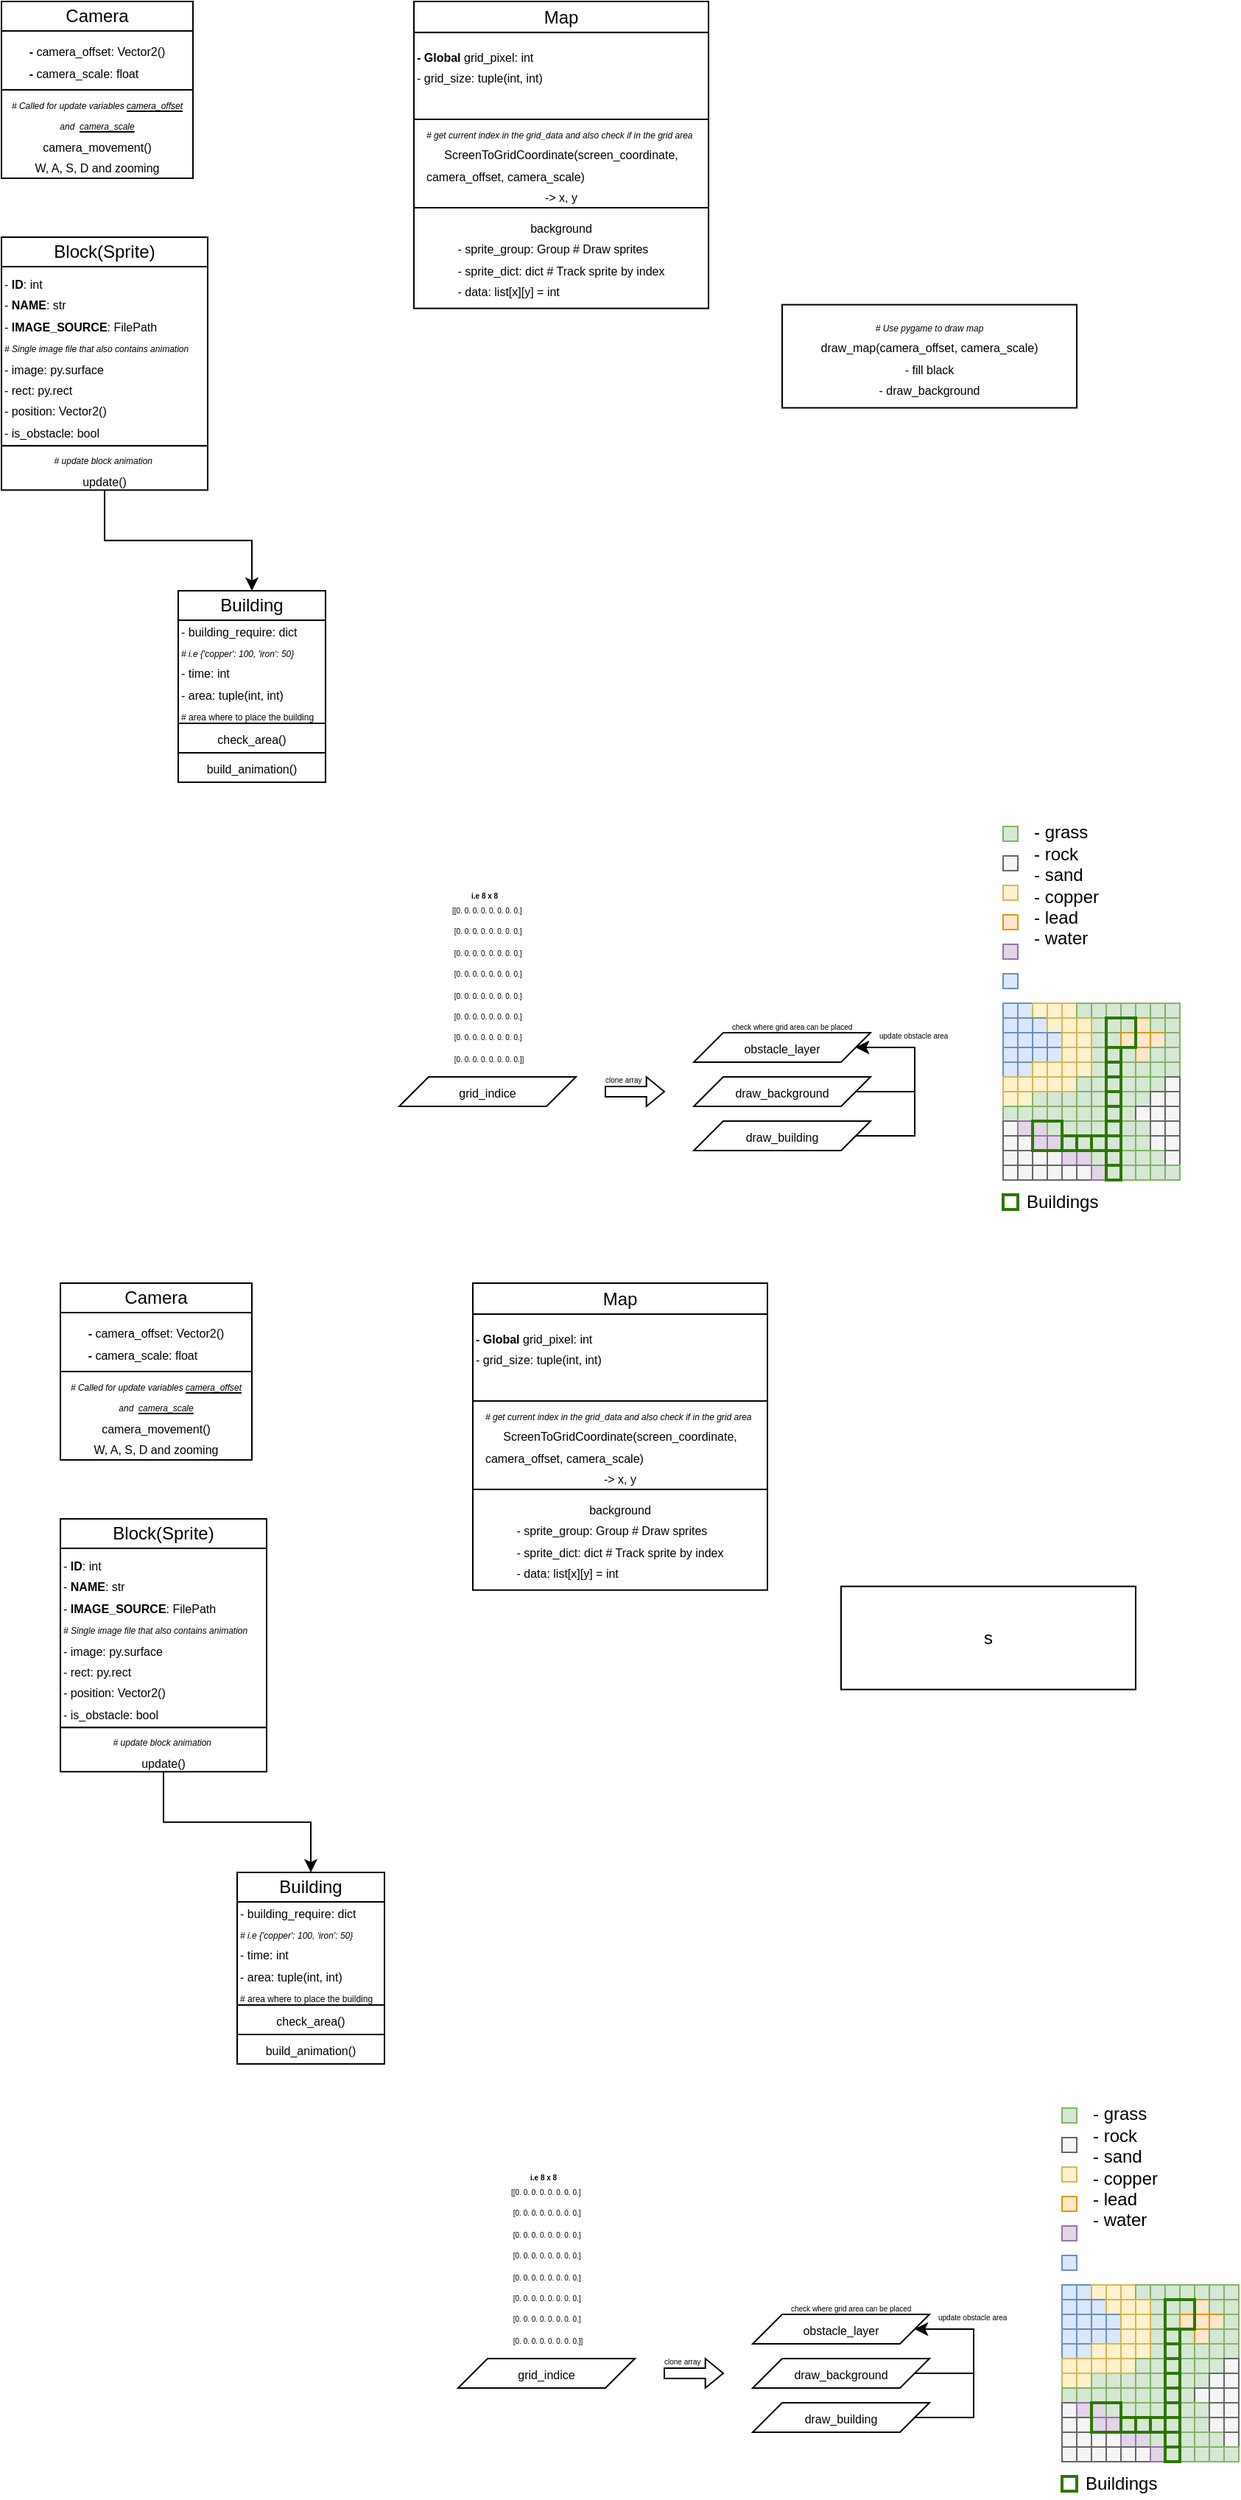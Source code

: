 <mxfile version="24.7.2" type="github">
  <diagram name="Page-1" id="vtT_lSOkQyAgZ53lPYPZ">
    <mxGraphModel dx="1314" dy="801" grid="1" gridSize="10" guides="1" tooltips="1" connect="1" arrows="1" fold="1" page="1" pageScale="1" pageWidth="850" pageHeight="1100" math="0" shadow="0">
      <root>
        <mxCell id="0" />
        <mxCell id="1" parent="0" />
        <mxCell id="Nn9Nflq3pPzsIlSAH6j6-9" value="&lt;div&gt;&lt;font style=&quot;font-size: 6px;&quot;&gt;&lt;i&gt;# Use pygame to draw map&lt;/i&gt;&lt;/font&gt;&lt;/div&gt;&lt;font style=&quot;font-size: 8px;&quot;&gt;draw_map(&lt;span style=&quot;text-align: left;&quot;&gt;camera_offset,&amp;nbsp;&lt;/span&gt;&lt;span style=&quot;text-align: left;&quot;&gt;camera_scale&lt;/span&gt;)&lt;/font&gt;&lt;div&gt;&lt;span style=&quot;font-size: 8px;&quot;&gt;- fill black&lt;br&gt;&lt;/span&gt;&lt;div&gt;&lt;font style=&quot;font-size: 8px;&quot;&gt;- draw_background&lt;/font&gt;&lt;/div&gt;&lt;/div&gt;" style="rounded=0;whiteSpace=wrap;html=1;" parent="1" vertex="1">
          <mxGeometry x="570" y="245.83" width="200" height="70" as="geometry" />
        </mxCell>
        <mxCell id="Nn9Nflq3pPzsIlSAH6j6-20" value="&lt;div&gt;&lt;i&gt;&lt;font style=&quot;font-size: 6px;&quot;&gt;# get current index in the grid_data and also check if in the grid area&lt;/font&gt;&lt;span style=&quot;font-size: 8px;&quot;&gt;&amp;nbsp;&lt;/span&gt;&lt;/i&gt;&lt;/div&gt;&lt;span style=&quot;font-size: 8px;&quot;&gt;ScreenToGridCoordinate(&lt;/span&gt;&lt;span style=&quot;font-size: 8px; text-align: left; background-color: initial;&quot;&gt;screen_coordinate,&lt;/span&gt;&lt;div&gt;&lt;div style=&quot;text-align: left;&quot;&gt;&lt;span style=&quot;font-size: 8px;&quot;&gt;camera_offset,&amp;nbsp;&lt;/span&gt;&lt;span style=&quot;font-size: 8px; background-color: initial;&quot;&gt;camera_scale)&lt;/span&gt;&lt;/div&gt;&lt;div&gt;&lt;span style=&quot;font-size: 8px;&quot;&gt;-&amp;gt; x, y&lt;/span&gt;&lt;/div&gt;&lt;/div&gt;" style="rounded=0;whiteSpace=wrap;html=1;" parent="1" vertex="1">
          <mxGeometry x="320" y="120" width="200" height="60" as="geometry" />
        </mxCell>
        <mxCell id="jE244axQyTbM1ohp8PAl-2" value="&lt;div&gt;&lt;span style=&quot;font-size: 8px; background-color: initial;&quot;&gt;background&lt;/span&gt;&lt;br&gt;&lt;/div&gt;&lt;div style=&quot;text-align: left;&quot;&gt;&lt;span style=&quot;font-size: 8px; background-color: initial;&quot;&gt;- sprite_group: Group # Draw sprites&lt;/span&gt;&lt;/div&gt;&lt;div style=&quot;text-align: left;&quot;&gt;&lt;span style=&quot;font-size: 8px; background-color: initial;&quot;&gt;- sprite_dict: dict # Track sprite by index&lt;/span&gt;&lt;/div&gt;&lt;div style=&quot;text-align: left;&quot;&gt;&lt;span style=&quot;background-color: initial; font-size: 8px;&quot;&gt;- data: list[x][y] = int&lt;/span&gt;&lt;/div&gt;" style="rounded=0;whiteSpace=wrap;html=1;" parent="1" vertex="1">
          <mxGeometry x="320" y="180" width="200" height="68.34" as="geometry" />
        </mxCell>
        <mxCell id="Nn9Nflq3pPzsIlSAH6j6-3" value="Map" style="rounded=0;whiteSpace=wrap;html=1;" parent="1" vertex="1">
          <mxGeometry x="320" y="40" width="200" height="21.064" as="geometry" />
        </mxCell>
        <mxCell id="Nn9Nflq3pPzsIlSAH6j6-4" value="&lt;div&gt;&lt;b style=&quot;font-size: 8px;&quot;&gt;- Global&lt;/b&gt;&lt;span style=&quot;font-size: 8px;&quot;&gt;&amp;nbsp;grid_pixel: int&lt;/span&gt;&lt;span style=&quot;font-size: 8px;&quot;&gt;&lt;br&gt;&lt;/span&gt;&lt;/div&gt;&lt;span style=&quot;font-size: 8px;&quot;&gt;- grid_size: tuple(int, int)&lt;/span&gt;&lt;div&gt;&lt;br&gt;&lt;/div&gt;" style="rounded=0;whiteSpace=wrap;html=1;align=left;" parent="1" vertex="1">
          <mxGeometry x="320" y="61.06" width="200" height="58.94" as="geometry" />
        </mxCell>
        <mxCell id="Nn9Nflq3pPzsIlSAH6j6-7" value="Camera" style="rounded=0;whiteSpace=wrap;html=1;" parent="1" vertex="1">
          <mxGeometry x="40" y="40" width="130" height="20" as="geometry" />
        </mxCell>
        <mxCell id="Nn9Nflq3pPzsIlSAH6j6-8" value="&lt;div&gt;&lt;span style=&quot;font-size: 6px;&quot;&gt;&lt;i&gt;# Called for update variables &lt;u&gt;camera_offset&lt;/u&gt; and&amp;nbsp; &lt;u&gt;camera_scale&lt;/u&gt;&lt;/i&gt;&lt;/span&gt;&lt;span style=&quot;font-size: 8px;&quot;&gt;&lt;br&gt;&lt;/span&gt;&lt;/div&gt;&lt;span style=&quot;font-size: 8px;&quot;&gt;camera_movement()&lt;/span&gt;&lt;div style=&quot;&quot;&gt;&lt;span style=&quot;font-size: 8px; background-color: initial;&quot;&gt;W, A, S, D and zooming&lt;/span&gt;&lt;br&gt;&lt;/div&gt;" style="rounded=0;whiteSpace=wrap;html=1;" parent="1" vertex="1">
          <mxGeometry x="40" y="100" width="130" height="60" as="geometry" />
        </mxCell>
        <mxCell id="Nn9Nflq3pPzsIlSAH6j6-11" value="&lt;div style=&quot;text-align: left;&quot;&gt;&lt;span style=&quot;font-size: 8px; background-color: initial;&quot;&gt;&lt;b&gt;-&amp;nbsp;&lt;/b&gt;camera_offset: Vector2()&lt;/span&gt;&lt;/div&gt;&lt;div style=&quot;text-align: left;&quot;&gt;&lt;span style=&quot;font-size: 8px;&quot;&gt;&lt;b&gt;-&amp;nbsp;&lt;/b&gt;camera_scale: float&lt;/span&gt;&lt;span style=&quot;font-size: 8px;&quot;&gt;&lt;br&gt;&lt;/span&gt;&lt;/div&gt;" style="rounded=0;whiteSpace=wrap;html=1;" parent="1" vertex="1">
          <mxGeometry x="40" y="60" width="130" height="40" as="geometry" />
        </mxCell>
        <mxCell id="jE244axQyTbM1ohp8PAl-48" value="&lt;span style=&quot;font-size: 8px;&quot;&gt;build_animation()&lt;/span&gt;" style="rounded=0;whiteSpace=wrap;html=1;align=center;" parent="1" vertex="1">
          <mxGeometry x="160" y="550" width="100" height="20" as="geometry" />
        </mxCell>
        <mxCell id="jE244axQyTbM1ohp8PAl-44" value="Building" style="rounded=0;whiteSpace=wrap;html=1;" parent="1" vertex="1">
          <mxGeometry x="160" y="440" width="100" height="20" as="geometry" />
        </mxCell>
        <mxCell id="jE244axQyTbM1ohp8PAl-45" value="&lt;span style=&quot;font-size: 8px;&quot;&gt;- building_require: dict&lt;/span&gt;&lt;div&gt;&lt;i&gt;&lt;font style=&quot;font-size: 6px;&quot;&gt;# i.e {&#39;copper&#39;: 100, &#39;iron&#39;: 50}&lt;/font&gt;&lt;br&gt;&lt;/i&gt;&lt;div&gt;&lt;span style=&quot;font-size: 8px;&quot;&gt;- time: int&lt;/span&gt;&lt;/div&gt;&lt;/div&gt;&lt;div&gt;&lt;span style=&quot;font-size: 8px;&quot;&gt;- area: tuple(int, int)&lt;/span&gt;&lt;/div&gt;&lt;div&gt;&lt;font style=&quot;font-size: 6px;&quot;&gt;# area where to place the building&lt;/font&gt;&lt;/div&gt;" style="rounded=0;whiteSpace=wrap;html=1;align=left;" parent="1" vertex="1">
          <mxGeometry x="160" y="460" width="100" height="70" as="geometry" />
        </mxCell>
        <mxCell id="Nn9Nflq3pPzsIlSAH6j6-25" value="Block(Sprite)" style="rounded=0;whiteSpace=wrap;html=1;" parent="1" vertex="1">
          <mxGeometry x="40" y="200" width="140" height="20" as="geometry" />
        </mxCell>
        <mxCell id="Nn9Nflq3pPzsIlSAH6j6-26" value="&lt;div&gt;&lt;span style=&quot;font-size: 8px; background-color: initial;&quot;&gt;- &lt;b&gt;ID&lt;/b&gt;: int&lt;/span&gt;&lt;/div&gt;&lt;div&gt;&lt;span style=&quot;font-size: 8px; background-color: initial;&quot;&gt;- &lt;b&gt;NAME&lt;/b&gt;: str&lt;/span&gt;&lt;/div&gt;&lt;div&gt;&lt;span style=&quot;font-size: 8px; background-color: initial;&quot;&gt;- &lt;b&gt;IMAGE_SOURCE&lt;/b&gt;: FilePath&amp;nbsp;&lt;/span&gt;&lt;br&gt;&lt;/div&gt;&lt;div&gt;&lt;span style=&quot;background-color: initial;&quot;&gt;&lt;font style=&quot;font-size: 6px;&quot;&gt;&lt;i&gt;# Single image file that also contains animation&lt;/i&gt;&lt;/font&gt;&lt;/span&gt;&lt;/div&gt;&lt;div&gt;&lt;span style=&quot;font-size: 8px;&quot;&gt;- image: py.surface&lt;/span&gt;&lt;/div&gt;&lt;div&gt;&lt;span style=&quot;font-size: 8px; background-color: initial;&quot;&gt;- rect: py.rect&lt;/span&gt;&lt;br&gt;&lt;/div&gt;&lt;div&gt;&lt;div&gt;&lt;span style=&quot;font-size: 8px;&quot;&gt;- position: Vector2()&lt;/span&gt;&lt;/div&gt;&lt;/div&gt;&lt;div&gt;&lt;font style=&quot;font-size: 8px;&quot;&gt;-&amp;nbsp;&lt;/font&gt;&lt;font style=&quot;font-size: 8px;&quot;&gt;is_obstacle: bool&lt;/font&gt;&lt;/div&gt;" style="rounded=0;whiteSpace=wrap;html=1;align=left;" parent="1" vertex="1">
          <mxGeometry x="40" y="220" width="140" height="121.66" as="geometry" />
        </mxCell>
        <mxCell id="jE244axQyTbM1ohp8PAl-50" style="edgeStyle=orthogonalEdgeStyle;rounded=0;orthogonalLoop=1;jettySize=auto;html=1;entryX=0.5;entryY=0;entryDx=0;entryDy=0;" parent="1" source="jE244axQyTbM1ohp8PAl-1" target="jE244axQyTbM1ohp8PAl-44" edge="1">
          <mxGeometry relative="1" as="geometry" />
        </mxCell>
        <mxCell id="jE244axQyTbM1ohp8PAl-1" value="&lt;div&gt;&lt;i style=&quot;&quot;&gt;&lt;font style=&quot;font-size: 6px;&quot;&gt;# update block animation&amp;nbsp;&lt;/font&gt;&lt;/i&gt;&lt;/div&gt;&lt;span style=&quot;font-size: 8px;&quot;&gt;update()&lt;/span&gt;" style="rounded=0;whiteSpace=wrap;html=1;" parent="1" vertex="1">
          <mxGeometry x="40" y="341.66" width="140" height="30" as="geometry" />
        </mxCell>
        <mxCell id="jE244axQyTbM1ohp8PAl-57" value="&lt;span style=&quot;font-size: 8px;&quot;&gt;check_area()&lt;/span&gt;" style="rounded=0;whiteSpace=wrap;html=1;align=center;" parent="1" vertex="1">
          <mxGeometry x="160" y="530" width="100" height="20" as="geometry" />
        </mxCell>
        <mxCell id="jE244axQyTbM1ohp8PAl-65" style="edgeStyle=orthogonalEdgeStyle;rounded=0;orthogonalLoop=1;jettySize=auto;html=1;entryX=1;entryY=0.5;entryDx=0;entryDy=0;" parent="1" source="jE244axQyTbM1ohp8PAl-60" target="jE244axQyTbM1ohp8PAl-62" edge="1">
          <mxGeometry relative="1" as="geometry">
            <mxPoint x="640" y="750" as="targetPoint" />
            <Array as="points">
              <mxPoint x="660" y="780" />
              <mxPoint x="660" y="750" />
            </Array>
          </mxGeometry>
        </mxCell>
        <mxCell id="jE244axQyTbM1ohp8PAl-60" value="&lt;font style=&quot;font-size: 8px;&quot;&gt;draw_background&lt;/font&gt;" style="shape=parallelogram;perimeter=parallelogramPerimeter;whiteSpace=wrap;html=1;fixedSize=1;" parent="1" vertex="1">
          <mxGeometry x="510" y="770" width="120" height="20" as="geometry" />
        </mxCell>
        <mxCell id="jE244axQyTbM1ohp8PAl-66" style="edgeStyle=orthogonalEdgeStyle;rounded=0;orthogonalLoop=1;jettySize=auto;html=1;entryX=1;entryY=0.5;entryDx=0;entryDy=0;exitX=1;exitY=0.5;exitDx=0;exitDy=0;" parent="1" source="jE244axQyTbM1ohp8PAl-61" target="jE244axQyTbM1ohp8PAl-62" edge="1">
          <mxGeometry relative="1" as="geometry">
            <mxPoint x="660" y="740" as="targetPoint" />
            <Array as="points">
              <mxPoint x="660" y="810" />
              <mxPoint x="660" y="750" />
            </Array>
          </mxGeometry>
        </mxCell>
        <mxCell id="jE244axQyTbM1ohp8PAl-61" value="&lt;font style=&quot;font-size: 8px;&quot;&gt;draw_building&lt;/font&gt;" style="shape=parallelogram;perimeter=parallelogramPerimeter;whiteSpace=wrap;html=1;fixedSize=1;" parent="1" vertex="1">
          <mxGeometry x="510" y="800" width="120" height="20" as="geometry" />
        </mxCell>
        <mxCell id="jE244axQyTbM1ohp8PAl-62" value="&lt;font style=&quot;font-size: 8px;&quot;&gt;obstacle_layer&lt;/font&gt;" style="shape=parallelogram;perimeter=parallelogramPerimeter;whiteSpace=wrap;html=1;fixedSize=1;" parent="1" vertex="1">
          <mxGeometry x="510" y="740" width="120" height="20" as="geometry" />
        </mxCell>
        <mxCell id="jE244axQyTbM1ohp8PAl-68" value="&lt;font style=&quot;font-size: 5px;&quot;&gt;update obstacle area&lt;/font&gt;" style="text;strokeColor=none;fillColor=none;align=left;verticalAlign=middle;spacingLeft=4;spacingRight=4;overflow=hidden;points=[[0,0.5],[1,0.5]];portConstraint=eastwest;rotatable=0;whiteSpace=wrap;html=1;" parent="1" vertex="1">
          <mxGeometry x="630" y="730" width="60" height="20" as="geometry" />
        </mxCell>
        <mxCell id="jE244axQyTbM1ohp8PAl-77" value="" style="whiteSpace=wrap;html=1;aspect=fixed;strokeColor=#82b366;fillColor=#d5e8d4;" parent="1" vertex="1">
          <mxGeometry x="720" y="600" width="10" height="10" as="geometry" />
        </mxCell>
        <mxCell id="jE244axQyTbM1ohp8PAl-78" value="" style="whiteSpace=wrap;html=1;aspect=fixed;strokeColor=#666666;fillColor=#f5f5f5;fontColor=#333333;" parent="1" vertex="1">
          <mxGeometry x="720" y="620" width="10" height="10" as="geometry" />
        </mxCell>
        <mxCell id="jE244axQyTbM1ohp8PAl-79" value="" style="whiteSpace=wrap;html=1;aspect=fixed;strokeColor=#d6b656;fillColor=#fff2cc;" parent="1" vertex="1">
          <mxGeometry x="720" y="640" width="10" height="10" as="geometry" />
        </mxCell>
        <mxCell id="jE244axQyTbM1ohp8PAl-80" value="" style="whiteSpace=wrap;html=1;aspect=fixed;strokeColor=#d79b00;fillColor=#ffe6cc;" parent="1" vertex="1">
          <mxGeometry x="720" y="660" width="10" height="10" as="geometry" />
        </mxCell>
        <mxCell id="jE244axQyTbM1ohp8PAl-81" value="" style="whiteSpace=wrap;html=1;aspect=fixed;strokeColor=#9673a6;fillColor=#e1d5e7;" parent="1" vertex="1">
          <mxGeometry x="720" y="680" width="10" height="10" as="geometry" />
        </mxCell>
        <mxCell id="jE244axQyTbM1ohp8PAl-82" value="" style="whiteSpace=wrap;html=1;aspect=fixed;strokeColor=#6c8ebf;fillColor=#dae8fc;" parent="1" vertex="1">
          <mxGeometry x="720" y="700" width="10" height="10" as="geometry" />
        </mxCell>
        <mxCell id="jE244axQyTbM1ohp8PAl-85" value="- grass&lt;div&gt;- rock&lt;/div&gt;&lt;div&gt;- sand&lt;/div&gt;&lt;div&gt;- copper&lt;/div&gt;&lt;div&gt;- lead&lt;/div&gt;&lt;div&gt;- water&lt;/div&gt;" style="text;strokeColor=none;fillColor=none;align=left;verticalAlign=middle;spacingLeft=4;spacingRight=4;overflow=hidden;points=[[0,0.5],[1,0.5]];portConstraint=eastwest;rotatable=0;whiteSpace=wrap;html=1;spacing=2;spacingTop=0;" parent="1" vertex="1">
          <mxGeometry x="735" y="580" width="60" height="120" as="geometry" />
        </mxCell>
        <mxCell id="jE244axQyTbM1ohp8PAl-92" value="" style="whiteSpace=wrap;html=1;aspect=fixed;strokeColor=#82b366;fillColor=#d5e8d4;" parent="1" vertex="1">
          <mxGeometry x="780" y="720" width="10" height="10" as="geometry" />
        </mxCell>
        <mxCell id="jE244axQyTbM1ohp8PAl-93" value="" style="whiteSpace=wrap;html=1;aspect=fixed;strokeColor=#82b366;fillColor=#d5e8d4;" parent="1" vertex="1">
          <mxGeometry x="790" y="720" width="10" height="10" as="geometry" />
        </mxCell>
        <mxCell id="jE244axQyTbM1ohp8PAl-94" value="" style="whiteSpace=wrap;html=1;aspect=fixed;strokeColor=#82b366;fillColor=#d5e8d4;" parent="1" vertex="1">
          <mxGeometry x="800" y="720" width="10" height="10" as="geometry" />
        </mxCell>
        <mxCell id="jE244axQyTbM1ohp8PAl-95" value="" style="whiteSpace=wrap;html=1;aspect=fixed;strokeColor=#82b366;fillColor=#d5e8d4;" parent="1" vertex="1">
          <mxGeometry x="810" y="720" width="10" height="10" as="geometry" />
        </mxCell>
        <mxCell id="jE244axQyTbM1ohp8PAl-96" value="" style="whiteSpace=wrap;html=1;aspect=fixed;strokeColor=#82b366;fillColor=#d5e8d4;" parent="1" vertex="1">
          <mxGeometry x="820" y="720" width="10" height="10" as="geometry" />
        </mxCell>
        <mxCell id="jE244axQyTbM1ohp8PAl-97" value="" style="whiteSpace=wrap;html=1;aspect=fixed;strokeColor=#82b366;fillColor=#d5e8d4;" parent="1" vertex="1">
          <mxGeometry x="830" y="720" width="10" height="10" as="geometry" />
        </mxCell>
        <mxCell id="jE244axQyTbM1ohp8PAl-104" value="" style="whiteSpace=wrap;html=1;aspect=fixed;strokeColor=#82b366;fillColor=#d5e8d4;" parent="1" vertex="1">
          <mxGeometry x="780" y="730" width="10" height="10" as="geometry" />
        </mxCell>
        <mxCell id="jE244axQyTbM1ohp8PAl-105" value="" style="whiteSpace=wrap;html=1;aspect=fixed;strokeColor=#82b366;fillColor=#d5e8d4;" parent="1" vertex="1">
          <mxGeometry x="790" y="730" width="10" height="10" as="geometry" />
        </mxCell>
        <mxCell id="jE244axQyTbM1ohp8PAl-106" value="" style="whiteSpace=wrap;html=1;aspect=fixed;strokeColor=#82b366;fillColor=#d5e8d4;" parent="1" vertex="1">
          <mxGeometry x="800" y="730" width="10" height="10" as="geometry" />
        </mxCell>
        <mxCell id="jE244axQyTbM1ohp8PAl-107" value="" style="whiteSpace=wrap;html=1;aspect=fixed;strokeColor=#d79b00;fillColor=#ffe6cc;" parent="1" vertex="1">
          <mxGeometry x="810" y="730" width="10" height="10" as="geometry" />
        </mxCell>
        <mxCell id="jE244axQyTbM1ohp8PAl-108" value="" style="whiteSpace=wrap;html=1;aspect=fixed;strokeColor=#82b366;fillColor=#d5e8d4;" parent="1" vertex="1">
          <mxGeometry x="820" y="730" width="10" height="10" as="geometry" />
        </mxCell>
        <mxCell id="jE244axQyTbM1ohp8PAl-109" value="" style="whiteSpace=wrap;html=1;aspect=fixed;strokeColor=#82b366;fillColor=#d5e8d4;" parent="1" vertex="1">
          <mxGeometry x="830" y="730" width="10" height="10" as="geometry" />
        </mxCell>
        <mxCell id="jE244axQyTbM1ohp8PAl-116" value="" style="whiteSpace=wrap;html=1;aspect=fixed;strokeColor=#82b366;fillColor=#d5e8d4;" parent="1" vertex="1">
          <mxGeometry x="780" y="740" width="10" height="10" as="geometry" />
        </mxCell>
        <mxCell id="jE244axQyTbM1ohp8PAl-117" value="" style="whiteSpace=wrap;html=1;aspect=fixed;strokeColor=#82b366;fillColor=#d5e8d4;" parent="1" vertex="1">
          <mxGeometry x="790" y="740" width="10" height="10" as="geometry" />
        </mxCell>
        <mxCell id="jE244axQyTbM1ohp8PAl-118" value="" style="whiteSpace=wrap;html=1;aspect=fixed;strokeColor=#d79b00;fillColor=#ffe6cc;" parent="1" vertex="1">
          <mxGeometry x="800" y="740" width="10" height="10" as="geometry" />
        </mxCell>
        <mxCell id="jE244axQyTbM1ohp8PAl-119" value="" style="whiteSpace=wrap;html=1;aspect=fixed;strokeColor=#d79b00;fillColor=#ffe6cc;" parent="1" vertex="1">
          <mxGeometry x="810" y="740" width="10" height="10" as="geometry" />
        </mxCell>
        <mxCell id="jE244axQyTbM1ohp8PAl-120" value="" style="whiteSpace=wrap;html=1;aspect=fixed;strokeColor=#d79b00;fillColor=#ffe6cc;" parent="1" vertex="1">
          <mxGeometry x="820" y="740" width="10" height="10" as="geometry" />
        </mxCell>
        <mxCell id="jE244axQyTbM1ohp8PAl-121" value="" style="whiteSpace=wrap;html=1;aspect=fixed;strokeColor=#82b366;fillColor=#d5e8d4;" parent="1" vertex="1">
          <mxGeometry x="830" y="740" width="10" height="10" as="geometry" />
        </mxCell>
        <mxCell id="jE244axQyTbM1ohp8PAl-128" value="" style="whiteSpace=wrap;html=1;aspect=fixed;strokeColor=#82b366;fillColor=#d5e8d4;" parent="1" vertex="1">
          <mxGeometry x="780" y="750" width="10" height="10" as="geometry" />
        </mxCell>
        <mxCell id="jE244axQyTbM1ohp8PAl-129" value="" style="whiteSpace=wrap;html=1;aspect=fixed;strokeColor=#82b366;fillColor=#d5e8d4;" parent="1" vertex="1">
          <mxGeometry x="790" y="750" width="10" height="10" as="geometry" />
        </mxCell>
        <mxCell id="jE244axQyTbM1ohp8PAl-130" value="" style="whiteSpace=wrap;html=1;aspect=fixed;strokeColor=#82b366;fillColor=#d5e8d4;" parent="1" vertex="1">
          <mxGeometry x="800" y="750" width="10" height="10" as="geometry" />
        </mxCell>
        <mxCell id="jE244axQyTbM1ohp8PAl-131" value="" style="whiteSpace=wrap;html=1;aspect=fixed;strokeColor=#d79b00;fillColor=#ffe6cc;" parent="1" vertex="1">
          <mxGeometry x="810" y="750" width="10" height="10" as="geometry" />
        </mxCell>
        <mxCell id="jE244axQyTbM1ohp8PAl-132" value="" style="whiteSpace=wrap;html=1;aspect=fixed;strokeColor=#82b366;fillColor=#d5e8d4;" parent="1" vertex="1">
          <mxGeometry x="820" y="750" width="10" height="10" as="geometry" />
        </mxCell>
        <mxCell id="jE244axQyTbM1ohp8PAl-133" value="" style="whiteSpace=wrap;html=1;aspect=fixed;strokeColor=#82b366;fillColor=#d5e8d4;" parent="1" vertex="1">
          <mxGeometry x="830" y="750" width="10" height="10" as="geometry" />
        </mxCell>
        <mxCell id="jE244axQyTbM1ohp8PAl-140" value="" style="whiteSpace=wrap;html=1;aspect=fixed;strokeColor=#82b366;fillColor=#d5e8d4;" parent="1" vertex="1">
          <mxGeometry x="780" y="760" width="10" height="10" as="geometry" />
        </mxCell>
        <mxCell id="jE244axQyTbM1ohp8PAl-141" value="" style="whiteSpace=wrap;html=1;aspect=fixed;strokeColor=#82b366;fillColor=#d5e8d4;" parent="1" vertex="1">
          <mxGeometry x="790" y="760" width="10" height="10" as="geometry" />
        </mxCell>
        <mxCell id="jE244axQyTbM1ohp8PAl-142" value="" style="whiteSpace=wrap;html=1;aspect=fixed;strokeColor=#82b366;fillColor=#d5e8d4;" parent="1" vertex="1">
          <mxGeometry x="800" y="760" width="10" height="10" as="geometry" />
        </mxCell>
        <mxCell id="jE244axQyTbM1ohp8PAl-143" value="" style="whiteSpace=wrap;html=1;aspect=fixed;strokeColor=#82b366;fillColor=#d5e8d4;" parent="1" vertex="1">
          <mxGeometry x="810" y="760" width="10" height="10" as="geometry" />
        </mxCell>
        <mxCell id="jE244axQyTbM1ohp8PAl-144" value="" style="whiteSpace=wrap;html=1;aspect=fixed;strokeColor=#82b366;fillColor=#d5e8d4;" parent="1" vertex="1">
          <mxGeometry x="820" y="760" width="10" height="10" as="geometry" />
        </mxCell>
        <mxCell id="jE244axQyTbM1ohp8PAl-145" value="" style="whiteSpace=wrap;html=1;aspect=fixed;strokeColor=#82b366;fillColor=#d5e8d4;" parent="1" vertex="1">
          <mxGeometry x="830" y="760" width="10" height="10" as="geometry" />
        </mxCell>
        <mxCell id="jE244axQyTbM1ohp8PAl-152" value="" style="whiteSpace=wrap;html=1;aspect=fixed;strokeColor=#82b366;fillColor=#d5e8d4;" parent="1" vertex="1">
          <mxGeometry x="780" y="770" width="10" height="10" as="geometry" />
        </mxCell>
        <mxCell id="jE244axQyTbM1ohp8PAl-153" value="" style="whiteSpace=wrap;html=1;aspect=fixed;strokeColor=#82b366;fillColor=#d5e8d4;" parent="1" vertex="1">
          <mxGeometry x="790" y="770" width="10" height="10" as="geometry" />
        </mxCell>
        <mxCell id="jE244axQyTbM1ohp8PAl-154" value="" style="whiteSpace=wrap;html=1;aspect=fixed;strokeColor=#82b366;fillColor=#d5e8d4;" parent="1" vertex="1">
          <mxGeometry x="800" y="770" width="10" height="10" as="geometry" />
        </mxCell>
        <mxCell id="jE244axQyTbM1ohp8PAl-155" value="" style="whiteSpace=wrap;html=1;aspect=fixed;strokeColor=#82b366;fillColor=#d5e8d4;" parent="1" vertex="1">
          <mxGeometry x="810" y="770" width="10" height="10" as="geometry" />
        </mxCell>
        <mxCell id="jE244axQyTbM1ohp8PAl-156" value="" style="whiteSpace=wrap;html=1;aspect=fixed;strokeColor=#82b366;fillColor=#d5e8d4;" parent="1" vertex="1">
          <mxGeometry x="820" y="770" width="10" height="10" as="geometry" />
        </mxCell>
        <mxCell id="jE244axQyTbM1ohp8PAl-157" value="" style="whiteSpace=wrap;html=1;aspect=fixed;strokeColor=#666666;fillColor=#f5f5f5;fontColor=#333333;" parent="1" vertex="1">
          <mxGeometry x="830" y="770" width="10" height="10" as="geometry" />
        </mxCell>
        <mxCell id="jE244axQyTbM1ohp8PAl-158" value="" style="whiteSpace=wrap;html=1;aspect=fixed;strokeColor=#d6b656;fillColor=#fff2cc;" parent="1" vertex="1">
          <mxGeometry x="720" y="780" width="10" height="10" as="geometry" />
        </mxCell>
        <mxCell id="jE244axQyTbM1ohp8PAl-159" value="" style="whiteSpace=wrap;html=1;aspect=fixed;strokeColor=#d6b656;fillColor=#fff2cc;" parent="1" vertex="1">
          <mxGeometry x="730" y="780" width="10" height="10" as="geometry" />
        </mxCell>
        <mxCell id="jE244axQyTbM1ohp8PAl-160" value="" style="whiteSpace=wrap;html=1;aspect=fixed;strokeColor=#82b366;fillColor=#d5e8d4;" parent="1" vertex="1">
          <mxGeometry x="740" y="780" width="10" height="10" as="geometry" />
        </mxCell>
        <mxCell id="jE244axQyTbM1ohp8PAl-161" value="" style="whiteSpace=wrap;html=1;aspect=fixed;strokeColor=#82b366;fillColor=#d5e8d4;" parent="1" vertex="1">
          <mxGeometry x="750" y="780" width="10" height="10" as="geometry" />
        </mxCell>
        <mxCell id="jE244axQyTbM1ohp8PAl-162" value="" style="whiteSpace=wrap;html=1;aspect=fixed;strokeColor=#82b366;fillColor=#d5e8d4;" parent="1" vertex="1">
          <mxGeometry x="760" y="780" width="10" height="10" as="geometry" />
        </mxCell>
        <mxCell id="jE244axQyTbM1ohp8PAl-163" value="" style="whiteSpace=wrap;html=1;aspect=fixed;strokeColor=#82b366;fillColor=#d5e8d4;" parent="1" vertex="1">
          <mxGeometry x="770" y="780" width="10" height="10" as="geometry" />
        </mxCell>
        <mxCell id="jE244axQyTbM1ohp8PAl-164" value="" style="whiteSpace=wrap;html=1;aspect=fixed;strokeColor=#82b366;fillColor=#d5e8d4;" parent="1" vertex="1">
          <mxGeometry x="780" y="780" width="10" height="10" as="geometry" />
        </mxCell>
        <mxCell id="jE244axQyTbM1ohp8PAl-165" value="" style="whiteSpace=wrap;html=1;aspect=fixed;strokeColor=#82b366;fillColor=#d5e8d4;" parent="1" vertex="1">
          <mxGeometry x="790" y="780" width="10" height="10" as="geometry" />
        </mxCell>
        <mxCell id="jE244axQyTbM1ohp8PAl-166" value="" style="whiteSpace=wrap;html=1;aspect=fixed;strokeColor=#82b366;fillColor=#d5e8d4;" parent="1" vertex="1">
          <mxGeometry x="800" y="780" width="10" height="10" as="geometry" />
        </mxCell>
        <mxCell id="jE244axQyTbM1ohp8PAl-167" value="" style="whiteSpace=wrap;html=1;aspect=fixed;strokeColor=#82b366;fillColor=#d5e8d4;" parent="1" vertex="1">
          <mxGeometry x="810" y="780" width="10" height="10" as="geometry" />
        </mxCell>
        <mxCell id="jE244axQyTbM1ohp8PAl-168" value="" style="whiteSpace=wrap;html=1;aspect=fixed;strokeColor=#666666;fillColor=#f5f5f5;fontColor=#333333;" parent="1" vertex="1">
          <mxGeometry x="820" y="780" width="10" height="10" as="geometry" />
        </mxCell>
        <mxCell id="jE244axQyTbM1ohp8PAl-169" value="" style="whiteSpace=wrap;html=1;aspect=fixed;strokeColor=#666666;fillColor=#f5f5f5;fontColor=#333333;" parent="1" vertex="1">
          <mxGeometry x="830" y="780" width="10" height="10" as="geometry" />
        </mxCell>
        <mxCell id="jE244axQyTbM1ohp8PAl-170" value="" style="whiteSpace=wrap;html=1;aspect=fixed;strokeColor=#82b366;fillColor=#d5e8d4;" parent="1" vertex="1">
          <mxGeometry x="720" y="790" width="10" height="10" as="geometry" />
        </mxCell>
        <mxCell id="jE244axQyTbM1ohp8PAl-171" value="" style="whiteSpace=wrap;html=1;aspect=fixed;strokeColor=#82b366;fillColor=#d5e8d4;" parent="1" vertex="1">
          <mxGeometry x="730" y="790" width="10" height="10" as="geometry" />
        </mxCell>
        <mxCell id="jE244axQyTbM1ohp8PAl-172" value="" style="whiteSpace=wrap;html=1;aspect=fixed;strokeColor=#82b366;fillColor=#d5e8d4;" parent="1" vertex="1">
          <mxGeometry x="740" y="790" width="10" height="10" as="geometry" />
        </mxCell>
        <mxCell id="jE244axQyTbM1ohp8PAl-173" value="" style="whiteSpace=wrap;html=1;aspect=fixed;strokeColor=#82b366;fillColor=#d5e8d4;" parent="1" vertex="1">
          <mxGeometry x="750" y="790" width="10" height="10" as="geometry" />
        </mxCell>
        <mxCell id="jE244axQyTbM1ohp8PAl-174" value="" style="whiteSpace=wrap;html=1;aspect=fixed;strokeColor=#82b366;fillColor=#d5e8d4;" parent="1" vertex="1">
          <mxGeometry x="760" y="790" width="10" height="10" as="geometry" />
        </mxCell>
        <mxCell id="jE244axQyTbM1ohp8PAl-175" value="" style="whiteSpace=wrap;html=1;aspect=fixed;strokeColor=#82b366;fillColor=#d5e8d4;" parent="1" vertex="1">
          <mxGeometry x="770" y="790" width="10" height="10" as="geometry" />
        </mxCell>
        <mxCell id="jE244axQyTbM1ohp8PAl-176" value="" style="whiteSpace=wrap;html=1;aspect=fixed;strokeColor=#82b366;fillColor=#d5e8d4;" parent="1" vertex="1">
          <mxGeometry x="780" y="790" width="10" height="10" as="geometry" />
        </mxCell>
        <mxCell id="jE244axQyTbM1ohp8PAl-177" value="" style="whiteSpace=wrap;html=1;aspect=fixed;strokeColor=#82b366;fillColor=#d5e8d4;" parent="1" vertex="1">
          <mxGeometry x="790" y="790" width="10" height="10" as="geometry" />
        </mxCell>
        <mxCell id="jE244axQyTbM1ohp8PAl-178" value="" style="whiteSpace=wrap;html=1;aspect=fixed;strokeColor=#82b366;fillColor=#d5e8d4;" parent="1" vertex="1">
          <mxGeometry x="800" y="790" width="10" height="10" as="geometry" />
        </mxCell>
        <mxCell id="jE244axQyTbM1ohp8PAl-179" value="" style="whiteSpace=wrap;html=1;aspect=fixed;strokeColor=#666666;fillColor=#f5f5f5;fontColor=#333333;" parent="1" vertex="1">
          <mxGeometry x="810" y="790" width="10" height="10" as="geometry" />
        </mxCell>
        <mxCell id="jE244axQyTbM1ohp8PAl-180" value="" style="whiteSpace=wrap;html=1;aspect=fixed;strokeColor=#666666;fillColor=#f5f5f5;fontColor=#333333;" parent="1" vertex="1">
          <mxGeometry x="820" y="790" width="10" height="10" as="geometry" />
        </mxCell>
        <mxCell id="jE244axQyTbM1ohp8PAl-181" value="" style="whiteSpace=wrap;html=1;aspect=fixed;strokeColor=#666666;fillColor=#f5f5f5;fontColor=#333333;" parent="1" vertex="1">
          <mxGeometry x="830" y="790" width="10" height="10" as="geometry" />
        </mxCell>
        <mxCell id="jE244axQyTbM1ohp8PAl-182" value="" style="whiteSpace=wrap;html=1;aspect=fixed;strokeColor=#666666;fillColor=#f5f5f5;fontColor=#333333;" parent="1" vertex="1">
          <mxGeometry x="720" y="800" width="10" height="10" as="geometry" />
        </mxCell>
        <mxCell id="jE244axQyTbM1ohp8PAl-183" value="" style="whiteSpace=wrap;html=1;aspect=fixed;strokeColor=#9673a6;fillColor=#e1d5e7;" parent="1" vertex="1">
          <mxGeometry x="730" y="800" width="10" height="10" as="geometry" />
        </mxCell>
        <mxCell id="jE244axQyTbM1ohp8PAl-184" value="" style="whiteSpace=wrap;html=1;aspect=fixed;strokeColor=#9673a6;fillColor=#e1d5e7;" parent="1" vertex="1">
          <mxGeometry x="740" y="800" width="10" height="10" as="geometry" />
        </mxCell>
        <mxCell id="jE244axQyTbM1ohp8PAl-185" value="" style="whiteSpace=wrap;html=1;aspect=fixed;strokeColor=#82b366;fillColor=#d5e8d4;" parent="1" vertex="1">
          <mxGeometry x="750" y="800" width="10" height="10" as="geometry" />
        </mxCell>
        <mxCell id="jE244axQyTbM1ohp8PAl-186" value="" style="whiteSpace=wrap;html=1;aspect=fixed;strokeColor=#82b366;fillColor=#d5e8d4;" parent="1" vertex="1">
          <mxGeometry x="760" y="800" width="10" height="10" as="geometry" />
        </mxCell>
        <mxCell id="jE244axQyTbM1ohp8PAl-187" value="" style="whiteSpace=wrap;html=1;aspect=fixed;strokeColor=#82b366;fillColor=#d5e8d4;" parent="1" vertex="1">
          <mxGeometry x="770" y="800" width="10" height="10" as="geometry" />
        </mxCell>
        <mxCell id="jE244axQyTbM1ohp8PAl-188" value="" style="whiteSpace=wrap;html=1;aspect=fixed;strokeColor=#82b366;fillColor=#d5e8d4;" parent="1" vertex="1">
          <mxGeometry x="780" y="800" width="10" height="10" as="geometry" />
        </mxCell>
        <mxCell id="jE244axQyTbM1ohp8PAl-189" value="" style="whiteSpace=wrap;html=1;aspect=fixed;strokeColor=#82b366;fillColor=#d5e8d4;" parent="1" vertex="1">
          <mxGeometry x="790" y="800" width="10" height="10" as="geometry" />
        </mxCell>
        <mxCell id="jE244axQyTbM1ohp8PAl-190" value="" style="whiteSpace=wrap;html=1;aspect=fixed;strokeColor=#82b366;fillColor=#d5e8d4;" parent="1" vertex="1">
          <mxGeometry x="800" y="800" width="10" height="10" as="geometry" />
        </mxCell>
        <mxCell id="jE244axQyTbM1ohp8PAl-191" value="" style="whiteSpace=wrap;html=1;aspect=fixed;strokeColor=#82b366;fillColor=#d5e8d4;" parent="1" vertex="1">
          <mxGeometry x="810" y="800" width="10" height="10" as="geometry" />
        </mxCell>
        <mxCell id="jE244axQyTbM1ohp8PAl-192" value="" style="whiteSpace=wrap;html=1;aspect=fixed;strokeColor=#666666;fillColor=#f5f5f5;fontColor=#333333;" parent="1" vertex="1">
          <mxGeometry x="820" y="800" width="10" height="10" as="geometry" />
        </mxCell>
        <mxCell id="jE244axQyTbM1ohp8PAl-193" value="" style="whiteSpace=wrap;html=1;aspect=fixed;strokeColor=#666666;fillColor=#f5f5f5;fontColor=#333333;" parent="1" vertex="1">
          <mxGeometry x="830" y="800" width="10" height="10" as="geometry" />
        </mxCell>
        <mxCell id="jE244axQyTbM1ohp8PAl-194" value="" style="whiteSpace=wrap;html=1;aspect=fixed;strokeColor=#666666;fillColor=#f5f5f5;fontColor=#333333;" parent="1" vertex="1">
          <mxGeometry x="720" y="810" width="10" height="10" as="geometry" />
        </mxCell>
        <mxCell id="jE244axQyTbM1ohp8PAl-195" value="" style="whiteSpace=wrap;html=1;aspect=fixed;strokeColor=#666666;fillColor=#f5f5f5;fontColor=#333333;" parent="1" vertex="1">
          <mxGeometry x="730" y="810" width="10" height="10" as="geometry" />
        </mxCell>
        <mxCell id="jE244axQyTbM1ohp8PAl-196" value="" style="whiteSpace=wrap;html=1;aspect=fixed;strokeColor=#9673a6;fillColor=#e1d5e7;" parent="1" vertex="1">
          <mxGeometry x="740" y="810" width="10" height="10" as="geometry" />
        </mxCell>
        <mxCell id="jE244axQyTbM1ohp8PAl-197" value="" style="whiteSpace=wrap;html=1;aspect=fixed;strokeColor=#9673a6;fillColor=#e1d5e7;" parent="1" vertex="1">
          <mxGeometry x="750" y="810" width="10" height="10" as="geometry" />
        </mxCell>
        <mxCell id="jE244axQyTbM1ohp8PAl-198" value="" style="whiteSpace=wrap;html=1;aspect=fixed;strokeColor=#82b366;fillColor=#d5e8d4;" parent="1" vertex="1">
          <mxGeometry x="760" y="810" width="10" height="10" as="geometry" />
        </mxCell>
        <mxCell id="jE244axQyTbM1ohp8PAl-199" value="" style="whiteSpace=wrap;html=1;aspect=fixed;strokeColor=#82b366;fillColor=#d5e8d4;" parent="1" vertex="1">
          <mxGeometry x="770" y="810" width="10" height="10" as="geometry" />
        </mxCell>
        <mxCell id="jE244axQyTbM1ohp8PAl-200" value="" style="whiteSpace=wrap;html=1;aspect=fixed;strokeColor=#82b366;fillColor=#d5e8d4;" parent="1" vertex="1">
          <mxGeometry x="780" y="810" width="10" height="10" as="geometry" />
        </mxCell>
        <mxCell id="jE244axQyTbM1ohp8PAl-201" value="" style="whiteSpace=wrap;html=1;aspect=fixed;strokeColor=#82b366;fillColor=#d5e8d4;" parent="1" vertex="1">
          <mxGeometry x="790" y="810" width="10" height="10" as="geometry" />
        </mxCell>
        <mxCell id="jE244axQyTbM1ohp8PAl-202" value="" style="whiteSpace=wrap;html=1;aspect=fixed;strokeColor=#82b366;fillColor=#d5e8d4;" parent="1" vertex="1">
          <mxGeometry x="800" y="810" width="10" height="10" as="geometry" />
        </mxCell>
        <mxCell id="jE244axQyTbM1ohp8PAl-203" value="" style="whiteSpace=wrap;html=1;aspect=fixed;strokeColor=#82b366;fillColor=#d5e8d4;" parent="1" vertex="1">
          <mxGeometry x="810" y="810" width="10" height="10" as="geometry" />
        </mxCell>
        <mxCell id="jE244axQyTbM1ohp8PAl-204" value="" style="whiteSpace=wrap;html=1;aspect=fixed;strokeColor=#666666;fillColor=#f5f5f5;fontColor=#333333;" parent="1" vertex="1">
          <mxGeometry x="820" y="810" width="10" height="10" as="geometry" />
        </mxCell>
        <mxCell id="jE244axQyTbM1ohp8PAl-205" value="" style="whiteSpace=wrap;html=1;aspect=fixed;strokeColor=#666666;fillColor=#f5f5f5;fontColor=#333333;" parent="1" vertex="1">
          <mxGeometry x="830" y="810" width="10" height="10" as="geometry" />
        </mxCell>
        <mxCell id="jE244axQyTbM1ohp8PAl-206" value="" style="whiteSpace=wrap;html=1;aspect=fixed;strokeColor=#666666;fillColor=#f5f5f5;fontColor=#333333;" parent="1" vertex="1">
          <mxGeometry x="720" y="820" width="10" height="10" as="geometry" />
        </mxCell>
        <mxCell id="jE244axQyTbM1ohp8PAl-207" value="" style="whiteSpace=wrap;html=1;aspect=fixed;strokeColor=#666666;fillColor=#f5f5f5;fontColor=#333333;" parent="1" vertex="1">
          <mxGeometry x="730" y="820" width="10" height="10" as="geometry" />
        </mxCell>
        <mxCell id="jE244axQyTbM1ohp8PAl-208" value="" style="whiteSpace=wrap;html=1;aspect=fixed;strokeColor=#666666;fillColor=#f5f5f5;fontColor=#333333;" parent="1" vertex="1">
          <mxGeometry x="740" y="820" width="10" height="10" as="geometry" />
        </mxCell>
        <mxCell id="jE244axQyTbM1ohp8PAl-209" value="" style="whiteSpace=wrap;html=1;aspect=fixed;strokeColor=#666666;fillColor=#f5f5f5;fontColor=#333333;" parent="1" vertex="1">
          <mxGeometry x="750" y="820" width="10" height="10" as="geometry" />
        </mxCell>
        <mxCell id="jE244axQyTbM1ohp8PAl-210" value="" style="whiteSpace=wrap;html=1;aspect=fixed;strokeColor=#9673a6;fillColor=#e1d5e7;" parent="1" vertex="1">
          <mxGeometry x="760" y="820" width="10" height="10" as="geometry" />
        </mxCell>
        <mxCell id="jE244axQyTbM1ohp8PAl-211" value="" style="whiteSpace=wrap;html=1;aspect=fixed;strokeColor=#9673a6;fillColor=#e1d5e7;" parent="1" vertex="1">
          <mxGeometry x="770" y="820" width="10" height="10" as="geometry" />
        </mxCell>
        <mxCell id="jE244axQyTbM1ohp8PAl-212" value="" style="whiteSpace=wrap;html=1;aspect=fixed;strokeColor=#82b366;fillColor=#d5e8d4;" parent="1" vertex="1">
          <mxGeometry x="780" y="820" width="10" height="10" as="geometry" />
        </mxCell>
        <mxCell id="jE244axQyTbM1ohp8PAl-213" value="" style="whiteSpace=wrap;html=1;aspect=fixed;strokeColor=#82b366;fillColor=#d5e8d4;" parent="1" vertex="1">
          <mxGeometry x="790" y="820" width="10" height="10" as="geometry" />
        </mxCell>
        <mxCell id="jE244axQyTbM1ohp8PAl-214" value="" style="whiteSpace=wrap;html=1;aspect=fixed;strokeColor=#82b366;fillColor=#d5e8d4;" parent="1" vertex="1">
          <mxGeometry x="800" y="820" width="10" height="10" as="geometry" />
        </mxCell>
        <mxCell id="jE244axQyTbM1ohp8PAl-215" value="" style="whiteSpace=wrap;html=1;aspect=fixed;strokeColor=#82b366;fillColor=#d5e8d4;" parent="1" vertex="1">
          <mxGeometry x="810" y="820" width="10" height="10" as="geometry" />
        </mxCell>
        <mxCell id="jE244axQyTbM1ohp8PAl-216" value="" style="whiteSpace=wrap;html=1;aspect=fixed;strokeColor=#82b366;fillColor=#d5e8d4;" parent="1" vertex="1">
          <mxGeometry x="820" y="820" width="10" height="10" as="geometry" />
        </mxCell>
        <mxCell id="jE244axQyTbM1ohp8PAl-217" value="" style="whiteSpace=wrap;html=1;aspect=fixed;strokeColor=#666666;fillColor=#f5f5f5;fontColor=#333333;" parent="1" vertex="1">
          <mxGeometry x="830" y="820" width="10" height="10" as="geometry" />
        </mxCell>
        <mxCell id="jE244axQyTbM1ohp8PAl-218" value="" style="whiteSpace=wrap;html=1;aspect=fixed;strokeColor=#666666;fillColor=#f5f5f5;fontColor=#333333;" parent="1" vertex="1">
          <mxGeometry x="720" y="830" width="10" height="10" as="geometry" />
        </mxCell>
        <mxCell id="jE244axQyTbM1ohp8PAl-219" value="" style="whiteSpace=wrap;html=1;aspect=fixed;strokeColor=#666666;fillColor=#f5f5f5;fontColor=#333333;" parent="1" vertex="1">
          <mxGeometry x="730" y="830" width="10" height="10" as="geometry" />
        </mxCell>
        <mxCell id="jE244axQyTbM1ohp8PAl-220" value="" style="whiteSpace=wrap;html=1;aspect=fixed;strokeColor=#666666;fillColor=#f5f5f5;fontColor=#333333;" parent="1" vertex="1">
          <mxGeometry x="740" y="830" width="10" height="10" as="geometry" />
        </mxCell>
        <mxCell id="jE244axQyTbM1ohp8PAl-221" value="" style="whiteSpace=wrap;html=1;aspect=fixed;strokeColor=#666666;fillColor=#f5f5f5;fontColor=#333333;" parent="1" vertex="1">
          <mxGeometry x="750" y="830" width="10" height="10" as="geometry" />
        </mxCell>
        <mxCell id="jE244axQyTbM1ohp8PAl-222" value="" style="whiteSpace=wrap;html=1;aspect=fixed;strokeColor=#666666;fillColor=#f5f5f5;fontColor=#333333;" parent="1" vertex="1">
          <mxGeometry x="760" y="830" width="10" height="10" as="geometry" />
        </mxCell>
        <mxCell id="jE244axQyTbM1ohp8PAl-223" value="" style="whiteSpace=wrap;html=1;aspect=fixed;strokeColor=#666666;fillColor=#f5f5f5;fontColor=#333333;" parent="1" vertex="1">
          <mxGeometry x="770" y="830" width="10" height="10" as="geometry" />
        </mxCell>
        <mxCell id="jE244axQyTbM1ohp8PAl-224" value="" style="whiteSpace=wrap;html=1;aspect=fixed;strokeColor=#9673a6;fillColor=#e1d5e7;" parent="1" vertex="1">
          <mxGeometry x="780" y="830" width="10" height="10" as="geometry" />
        </mxCell>
        <mxCell id="jE244axQyTbM1ohp8PAl-225" value="" style="whiteSpace=wrap;html=1;aspect=fixed;strokeColor=#82b366;fillColor=#d5e8d4;" parent="1" vertex="1">
          <mxGeometry x="790" y="830" width="10" height="10" as="geometry" />
        </mxCell>
        <mxCell id="jE244axQyTbM1ohp8PAl-226" value="" style="whiteSpace=wrap;html=1;aspect=fixed;strokeColor=#82b366;fillColor=#d5e8d4;" parent="1" vertex="1">
          <mxGeometry x="800" y="830" width="10" height="10" as="geometry" />
        </mxCell>
        <mxCell id="jE244axQyTbM1ohp8PAl-227" value="" style="whiteSpace=wrap;html=1;aspect=fixed;strokeColor=#82b366;fillColor=#d5e8d4;" parent="1" vertex="1">
          <mxGeometry x="810" y="830" width="10" height="10" as="geometry" />
        </mxCell>
        <mxCell id="jE244axQyTbM1ohp8PAl-228" value="" style="whiteSpace=wrap;html=1;aspect=fixed;strokeColor=#82b366;fillColor=#d5e8d4;" parent="1" vertex="1">
          <mxGeometry x="820" y="830" width="10" height="10" as="geometry" />
        </mxCell>
        <mxCell id="jE244axQyTbM1ohp8PAl-229" value="" style="whiteSpace=wrap;html=1;aspect=fixed;strokeColor=#82b366;fillColor=#d5e8d4;" parent="1" vertex="1">
          <mxGeometry x="830" y="830" width="10" height="10" as="geometry" />
        </mxCell>
        <mxCell id="jE244axQyTbM1ohp8PAl-259" value="" style="whiteSpace=wrap;html=1;aspect=fixed;strokeColor=#6c8ebf;fillColor=#dae8fc;" parent="1" vertex="1">
          <mxGeometry x="720" y="720" width="10" height="10" as="geometry" />
        </mxCell>
        <mxCell id="jE244axQyTbM1ohp8PAl-260" value="" style="whiteSpace=wrap;html=1;aspect=fixed;strokeColor=#6c8ebf;fillColor=#dae8fc;" parent="1" vertex="1">
          <mxGeometry x="730" y="720" width="10" height="10" as="geometry" />
        </mxCell>
        <mxCell id="jE244axQyTbM1ohp8PAl-261" value="" style="whiteSpace=wrap;html=1;aspect=fixed;strokeColor=#d6b656;fillColor=#fff2cc;" parent="1" vertex="1">
          <mxGeometry x="740" y="720" width="10" height="10" as="geometry" />
        </mxCell>
        <mxCell id="jE244axQyTbM1ohp8PAl-262" value="" style="whiteSpace=wrap;html=1;aspect=fixed;strokeColor=#d6b656;fillColor=#fff2cc;" parent="1" vertex="1">
          <mxGeometry x="750" y="720" width="10" height="10" as="geometry" />
        </mxCell>
        <mxCell id="jE244axQyTbM1ohp8PAl-263" value="" style="whiteSpace=wrap;html=1;aspect=fixed;strokeColor=#d6b656;fillColor=#fff2cc;" parent="1" vertex="1">
          <mxGeometry x="760" y="720" width="10" height="10" as="geometry" />
        </mxCell>
        <mxCell id="jE244axQyTbM1ohp8PAl-264" value="" style="whiteSpace=wrap;html=1;aspect=fixed;strokeColor=#82b366;fillColor=#d5e8d4;" parent="1" vertex="1">
          <mxGeometry x="770" y="720" width="10" height="10" as="geometry" />
        </mxCell>
        <mxCell id="jE244axQyTbM1ohp8PAl-265" value="" style="whiteSpace=wrap;html=1;aspect=fixed;strokeColor=#6c8ebf;fillColor=#dae8fc;" parent="1" vertex="1">
          <mxGeometry x="720" y="730" width="10" height="10" as="geometry" />
        </mxCell>
        <mxCell id="jE244axQyTbM1ohp8PAl-266" value="" style="whiteSpace=wrap;html=1;aspect=fixed;strokeColor=#6c8ebf;fillColor=#dae8fc;" parent="1" vertex="1">
          <mxGeometry x="730" y="730" width="10" height="10" as="geometry" />
        </mxCell>
        <mxCell id="jE244axQyTbM1ohp8PAl-267" value="" style="whiteSpace=wrap;html=1;aspect=fixed;strokeColor=#6c8ebf;fillColor=#dae8fc;" parent="1" vertex="1">
          <mxGeometry x="740" y="730" width="10" height="10" as="geometry" />
        </mxCell>
        <mxCell id="jE244axQyTbM1ohp8PAl-268" value="" style="whiteSpace=wrap;html=1;aspect=fixed;strokeColor=#d6b656;fillColor=#fff2cc;" parent="1" vertex="1">
          <mxGeometry x="750" y="730" width="10" height="10" as="geometry" />
        </mxCell>
        <mxCell id="jE244axQyTbM1ohp8PAl-269" value="" style="whiteSpace=wrap;html=1;aspect=fixed;strokeColor=#d6b656;fillColor=#fff2cc;" parent="1" vertex="1">
          <mxGeometry x="760" y="730" width="10" height="10" as="geometry" />
        </mxCell>
        <mxCell id="jE244axQyTbM1ohp8PAl-270" value="" style="whiteSpace=wrap;html=1;aspect=fixed;strokeColor=#d6b656;fillColor=#fff2cc;" parent="1" vertex="1">
          <mxGeometry x="770" y="730" width="10" height="10" as="geometry" />
        </mxCell>
        <mxCell id="jE244axQyTbM1ohp8PAl-271" value="" style="whiteSpace=wrap;html=1;aspect=fixed;strokeColor=#6c8ebf;fillColor=#dae8fc;" parent="1" vertex="1">
          <mxGeometry x="720" y="740" width="10" height="10" as="geometry" />
        </mxCell>
        <mxCell id="jE244axQyTbM1ohp8PAl-272" value="" style="whiteSpace=wrap;html=1;aspect=fixed;strokeColor=#6c8ebf;fillColor=#dae8fc;" parent="1" vertex="1">
          <mxGeometry x="730" y="740" width="10" height="10" as="geometry" />
        </mxCell>
        <mxCell id="jE244axQyTbM1ohp8PAl-273" value="" style="whiteSpace=wrap;html=1;aspect=fixed;strokeColor=#6c8ebf;fillColor=#dae8fc;" parent="1" vertex="1">
          <mxGeometry x="740" y="740" width="10" height="10" as="geometry" />
        </mxCell>
        <mxCell id="jE244axQyTbM1ohp8PAl-274" value="" style="whiteSpace=wrap;html=1;aspect=fixed;strokeColor=#6c8ebf;fillColor=#dae8fc;" parent="1" vertex="1">
          <mxGeometry x="750" y="740" width="10" height="10" as="geometry" />
        </mxCell>
        <mxCell id="jE244axQyTbM1ohp8PAl-275" value="" style="whiteSpace=wrap;html=1;aspect=fixed;strokeColor=#d6b656;fillColor=#fff2cc;" parent="1" vertex="1">
          <mxGeometry x="760" y="740" width="10" height="10" as="geometry" />
        </mxCell>
        <mxCell id="jE244axQyTbM1ohp8PAl-276" value="" style="whiteSpace=wrap;html=1;aspect=fixed;strokeColor=#d6b656;fillColor=#fff2cc;" parent="1" vertex="1">
          <mxGeometry x="770" y="740" width="10" height="10" as="geometry" />
        </mxCell>
        <mxCell id="jE244axQyTbM1ohp8PAl-277" value="" style="whiteSpace=wrap;html=1;aspect=fixed;strokeColor=#6c8ebf;fillColor=#dae8fc;" parent="1" vertex="1">
          <mxGeometry x="720" y="750" width="10" height="10" as="geometry" />
        </mxCell>
        <mxCell id="jE244axQyTbM1ohp8PAl-278" value="" style="whiteSpace=wrap;html=1;aspect=fixed;strokeColor=#6c8ebf;fillColor=#dae8fc;" parent="1" vertex="1">
          <mxGeometry x="730" y="750" width="10" height="10" as="geometry" />
        </mxCell>
        <mxCell id="jE244axQyTbM1ohp8PAl-279" value="" style="whiteSpace=wrap;html=1;aspect=fixed;strokeColor=#6c8ebf;fillColor=#dae8fc;" parent="1" vertex="1">
          <mxGeometry x="740" y="750" width="10" height="10" as="geometry" />
        </mxCell>
        <mxCell id="jE244axQyTbM1ohp8PAl-280" value="" style="whiteSpace=wrap;html=1;aspect=fixed;strokeColor=#6c8ebf;fillColor=#dae8fc;" parent="1" vertex="1">
          <mxGeometry x="750" y="750" width="10" height="10" as="geometry" />
        </mxCell>
        <mxCell id="jE244axQyTbM1ohp8PAl-281" value="" style="whiteSpace=wrap;html=1;aspect=fixed;strokeColor=#d6b656;fillColor=#fff2cc;" parent="1" vertex="1">
          <mxGeometry x="760" y="750" width="10" height="10" as="geometry" />
        </mxCell>
        <mxCell id="jE244axQyTbM1ohp8PAl-282" value="" style="whiteSpace=wrap;html=1;aspect=fixed;strokeColor=#d6b656;fillColor=#fff2cc;" parent="1" vertex="1">
          <mxGeometry x="770" y="750" width="10" height="10" as="geometry" />
        </mxCell>
        <mxCell id="jE244axQyTbM1ohp8PAl-283" value="" style="whiteSpace=wrap;html=1;aspect=fixed;strokeColor=#6c8ebf;fillColor=#dae8fc;" parent="1" vertex="1">
          <mxGeometry x="720" y="760" width="10" height="10" as="geometry" />
        </mxCell>
        <mxCell id="jE244axQyTbM1ohp8PAl-284" value="" style="whiteSpace=wrap;html=1;aspect=fixed;strokeColor=#6c8ebf;fillColor=#dae8fc;" parent="1" vertex="1">
          <mxGeometry x="730" y="760" width="10" height="10" as="geometry" />
        </mxCell>
        <mxCell id="jE244axQyTbM1ohp8PAl-285" value="" style="whiteSpace=wrap;html=1;aspect=fixed;strokeColor=#d6b656;fillColor=#fff2cc;" parent="1" vertex="1">
          <mxGeometry x="740" y="760" width="10" height="10" as="geometry" />
        </mxCell>
        <mxCell id="jE244axQyTbM1ohp8PAl-286" value="" style="whiteSpace=wrap;html=1;aspect=fixed;strokeColor=#d6b656;fillColor=#fff2cc;" parent="1" vertex="1">
          <mxGeometry x="750" y="760" width="10" height="10" as="geometry" />
        </mxCell>
        <mxCell id="jE244axQyTbM1ohp8PAl-287" value="" style="whiteSpace=wrap;html=1;aspect=fixed;strokeColor=#d6b656;fillColor=#fff2cc;" parent="1" vertex="1">
          <mxGeometry x="760" y="760" width="10" height="10" as="geometry" />
        </mxCell>
        <mxCell id="jE244axQyTbM1ohp8PAl-288" value="" style="whiteSpace=wrap;html=1;aspect=fixed;strokeColor=#d6b656;fillColor=#fff2cc;" parent="1" vertex="1">
          <mxGeometry x="770" y="760" width="10" height="10" as="geometry" />
        </mxCell>
        <mxCell id="jE244axQyTbM1ohp8PAl-289" value="" style="whiteSpace=wrap;html=1;aspect=fixed;strokeColor=#d6b656;fillColor=#fff2cc;" parent="1" vertex="1">
          <mxGeometry x="720" y="770" width="10" height="10" as="geometry" />
        </mxCell>
        <mxCell id="jE244axQyTbM1ohp8PAl-290" value="" style="whiteSpace=wrap;html=1;aspect=fixed;strokeColor=#d6b656;fillColor=#fff2cc;" parent="1" vertex="1">
          <mxGeometry x="730" y="770" width="10" height="10" as="geometry" />
        </mxCell>
        <mxCell id="jE244axQyTbM1ohp8PAl-291" value="" style="whiteSpace=wrap;html=1;aspect=fixed;strokeColor=#d6b656;fillColor=#fff2cc;" parent="1" vertex="1">
          <mxGeometry x="740" y="770" width="10" height="10" as="geometry" />
        </mxCell>
        <mxCell id="jE244axQyTbM1ohp8PAl-292" value="" style="whiteSpace=wrap;html=1;aspect=fixed;strokeColor=#d6b656;fillColor=#fff2cc;" parent="1" vertex="1">
          <mxGeometry x="750" y="770" width="10" height="10" as="geometry" />
        </mxCell>
        <mxCell id="jE244axQyTbM1ohp8PAl-293" value="" style="whiteSpace=wrap;html=1;aspect=fixed;strokeColor=#d6b656;fillColor=#fff2cc;" parent="1" vertex="1">
          <mxGeometry x="760" y="770" width="10" height="10" as="geometry" />
        </mxCell>
        <mxCell id="jE244axQyTbM1ohp8PAl-294" value="" style="whiteSpace=wrap;html=1;aspect=fixed;strokeColor=#82b366;fillColor=#d5e8d4;" parent="1" vertex="1">
          <mxGeometry x="770" y="770" width="10" height="10" as="geometry" />
        </mxCell>
        <mxCell id="jE244axQyTbM1ohp8PAl-295" value="" style="whiteSpace=wrap;html=1;aspect=fixed;fillColor=none;fontColor=#ffffff;strokeColor=#2D7600;strokeWidth=2;" parent="1" vertex="1">
          <mxGeometry x="790" y="730" width="20" height="20" as="geometry" />
        </mxCell>
        <mxCell id="jE244axQyTbM1ohp8PAl-296" value="" style="whiteSpace=wrap;html=1;aspect=fixed;fillColor=none;fontColor=#ffffff;strokeColor=#2D7600;strokeWidth=2;" parent="1" vertex="1">
          <mxGeometry x="740" y="800" width="20" height="20" as="geometry" />
        </mxCell>
        <mxCell id="jE244axQyTbM1ohp8PAl-297" value="" style="whiteSpace=wrap;html=1;aspect=fixed;fillColor=none;fontColor=#ffffff;strokeColor=#2D7600;strokeWidth=2;" parent="1" vertex="1">
          <mxGeometry x="790" y="750" width="10" height="10" as="geometry" />
        </mxCell>
        <mxCell id="jE244axQyTbM1ohp8PAl-300" value="" style="whiteSpace=wrap;html=1;aspect=fixed;fillColor=none;fontColor=#ffffff;strokeColor=#2D7600;strokeWidth=2;" parent="1" vertex="1">
          <mxGeometry x="790" y="760" width="10" height="10" as="geometry" />
        </mxCell>
        <mxCell id="jE244axQyTbM1ohp8PAl-301" value="" style="whiteSpace=wrap;html=1;aspect=fixed;fillColor=none;fontColor=#ffffff;strokeColor=#2D7600;strokeWidth=2;" parent="1" vertex="1">
          <mxGeometry x="790" y="770" width="10" height="10" as="geometry" />
        </mxCell>
        <mxCell id="jE244axQyTbM1ohp8PAl-302" value="" style="whiteSpace=wrap;html=1;aspect=fixed;fillColor=none;fontColor=#ffffff;strokeColor=#2D7600;strokeWidth=2;" parent="1" vertex="1">
          <mxGeometry x="790" y="780" width="10" height="10" as="geometry" />
        </mxCell>
        <mxCell id="jE244axQyTbM1ohp8PAl-303" value="" style="whiteSpace=wrap;html=1;aspect=fixed;fillColor=none;fontColor=#ffffff;strokeColor=#2D7600;strokeWidth=2;" parent="1" vertex="1">
          <mxGeometry x="790" y="790" width="10" height="10" as="geometry" />
        </mxCell>
        <mxCell id="jE244axQyTbM1ohp8PAl-304" value="" style="whiteSpace=wrap;html=1;aspect=fixed;fillColor=none;fontColor=#ffffff;strokeColor=#2D7600;strokeWidth=2;" parent="1" vertex="1">
          <mxGeometry x="790" y="800" width="10" height="10" as="geometry" />
        </mxCell>
        <mxCell id="jE244axQyTbM1ohp8PAl-313" value="" style="whiteSpace=wrap;html=1;aspect=fixed;fillColor=none;fontColor=#ffffff;strokeColor=#2D7600;strokeWidth=2;" parent="1" vertex="1">
          <mxGeometry x="760" y="810" width="10" height="10" as="geometry" />
        </mxCell>
        <mxCell id="jE244axQyTbM1ohp8PAl-315" value="" style="whiteSpace=wrap;html=1;aspect=fixed;fillColor=none;fontColor=#ffffff;strokeColor=#2D7600;strokeWidth=2;" parent="1" vertex="1">
          <mxGeometry x="770" y="810" width="10" height="10" as="geometry" />
        </mxCell>
        <mxCell id="jE244axQyTbM1ohp8PAl-316" value="" style="whiteSpace=wrap;html=1;aspect=fixed;fillColor=none;fontColor=#ffffff;strokeColor=#2D7600;strokeWidth=2;" parent="1" vertex="1">
          <mxGeometry x="780" y="810" width="10" height="10" as="geometry" />
        </mxCell>
        <mxCell id="jE244axQyTbM1ohp8PAl-317" value="" style="whiteSpace=wrap;html=1;aspect=fixed;fillColor=none;fontColor=#ffffff;strokeColor=#2D7600;strokeWidth=2;" parent="1" vertex="1">
          <mxGeometry x="790" y="810" width="10" height="10" as="geometry" />
        </mxCell>
        <mxCell id="jE244axQyTbM1ohp8PAl-318" value="" style="whiteSpace=wrap;html=1;aspect=fixed;fillColor=none;fontColor=#ffffff;strokeColor=#2D7600;strokeWidth=2;" parent="1" vertex="1">
          <mxGeometry x="790" y="820" width="10" height="10" as="geometry" />
        </mxCell>
        <mxCell id="jE244axQyTbM1ohp8PAl-319" value="" style="whiteSpace=wrap;html=1;aspect=fixed;fillColor=none;fontColor=#ffffff;strokeColor=#2D7600;strokeWidth=2;" parent="1" vertex="1">
          <mxGeometry x="790" y="830" width="10" height="10" as="geometry" />
        </mxCell>
        <mxCell id="jE244axQyTbM1ohp8PAl-321" value="" style="whiteSpace=wrap;html=1;aspect=fixed;fillColor=none;fontColor=#ffffff;strokeColor=#2D7600;strokeWidth=2;" parent="1" vertex="1">
          <mxGeometry x="720" y="850" width="10" height="10" as="geometry" />
        </mxCell>
        <mxCell id="jE244axQyTbM1ohp8PAl-323" value="Buildings" style="text;strokeColor=none;fillColor=none;align=left;verticalAlign=middle;spacingLeft=4;spacingRight=4;overflow=hidden;points=[[0,0.5],[1,0.5]];portConstraint=eastwest;rotatable=0;whiteSpace=wrap;html=1;" parent="1" vertex="1">
          <mxGeometry x="730" y="845" width="65" height="20" as="geometry" />
        </mxCell>
        <mxCell id="jE244axQyTbM1ohp8PAl-325" value="&lt;span style=&quot;font-size: 5px;&quot;&gt;check where grid area can be placed&lt;/span&gt;" style="text;strokeColor=none;fillColor=none;align=left;verticalAlign=middle;spacingLeft=4;spacingRight=4;overflow=hidden;points=[[0,0.5],[1,0.5]];portConstraint=eastwest;rotatable=0;whiteSpace=wrap;html=1;" parent="1" vertex="1">
          <mxGeometry x="530" y="724" width="100" height="20" as="geometry" />
        </mxCell>
        <mxCell id="jE244axQyTbM1ohp8PAl-333" value="&lt;font style=&quot;font-size: 8px;&quot;&gt;grid_indice&lt;/font&gt;" style="shape=parallelogram;perimeter=parallelogramPerimeter;whiteSpace=wrap;html=1;fixedSize=1;" parent="1" vertex="1">
          <mxGeometry x="310" y="770" width="120" height="20" as="geometry" />
        </mxCell>
        <mxCell id="jE244axQyTbM1ohp8PAl-334" value="" style="html=1;shadow=0;dashed=0;align=center;verticalAlign=middle;shape=mxgraph.arrows2.arrow;dy=0.65;dx=12.15;notch=0;" parent="1" vertex="1">
          <mxGeometry x="450" y="770" width="40" height="20" as="geometry" />
        </mxCell>
        <mxCell id="jE244axQyTbM1ohp8PAl-335" value="&lt;font style=&quot;font-size: 5px;&quot;&gt;clone array&lt;/font&gt;" style="text;strokeColor=none;fillColor=none;align=left;verticalAlign=middle;spacingLeft=4;spacingRight=4;overflow=hidden;points=[[0,0.5],[1,0.5]];portConstraint=eastwest;rotatable=0;whiteSpace=wrap;html=1;" parent="1" vertex="1">
          <mxGeometry x="444" y="760" width="35" height="20" as="geometry" />
        </mxCell>
        <mxCell id="jE244axQyTbM1ohp8PAl-336" value="&lt;div&gt;&lt;span style=&quot;font-size: 5px;&quot;&gt;[[0. 0. 0. 0. 0. 0. 0. 0.]&lt;/span&gt;&lt;/div&gt;&lt;div&gt;&lt;span style=&quot;font-size: 5px;&quot;&gt;&amp;nbsp;[0. 0. 0. 0. 0. 0. 0. 0.]&lt;/span&gt;&lt;/div&gt;&lt;div&gt;&lt;span style=&quot;font-size: 5px;&quot;&gt;&amp;nbsp;[0. 0. 0. 0. 0. 0. 0. 0.]&lt;/span&gt;&lt;/div&gt;&lt;div&gt;&lt;span style=&quot;font-size: 5px;&quot;&gt;&amp;nbsp;[0. 0. 0. 0. 0. 0. 0. 0.]&lt;/span&gt;&lt;/div&gt;&lt;div&gt;&lt;span style=&quot;font-size: 5px;&quot;&gt;&amp;nbsp;[0. 0. 0. 0. 0. 0. 0. 0.]&lt;/span&gt;&lt;/div&gt;&lt;div&gt;&lt;span style=&quot;font-size: 5px;&quot;&gt;&amp;nbsp;[0. 0. 0. 0. 0. 0. 0. 0.]&lt;/span&gt;&lt;/div&gt;&lt;div&gt;&lt;span style=&quot;font-size: 5px;&quot;&gt;&amp;nbsp;[0. 0. 0. 0. 0. 0. 0. 0.]&lt;/span&gt;&lt;/div&gt;&lt;div&gt;&lt;span style=&quot;font-size: 5px;&quot;&gt;&amp;nbsp;[0. 0. 0. 0. 0. 0. 0. 0.]]&lt;/span&gt;&lt;/div&gt;" style="text;strokeColor=none;fillColor=none;align=left;verticalAlign=middle;spacingLeft=4;spacingRight=4;overflow=hidden;points=[[0,0.5],[1,0.5]];portConstraint=eastwest;rotatable=0;whiteSpace=wrap;html=1;" parent="1" vertex="1">
          <mxGeometry x="340" y="640" width="60" height="130" as="geometry" />
        </mxCell>
        <mxCell id="jE244axQyTbM1ohp8PAl-337" value="&lt;font style=&quot;font-size: 5px;&quot;&gt;&lt;b&gt;i.e 8 x 8&lt;/b&gt;&lt;/font&gt;" style="text;strokeColor=none;fillColor=none;align=left;verticalAlign=middle;spacingLeft=4;spacingRight=4;overflow=hidden;points=[[0,0.5],[1,0.5]];portConstraint=eastwest;rotatable=0;whiteSpace=wrap;html=1;" parent="1" vertex="1">
          <mxGeometry x="352.5" y="635" width="35" height="20" as="geometry" />
        </mxCell>
        <mxCell id="c07YKZdo9aqHihMIO5sq-1" value="s" style="rounded=0;whiteSpace=wrap;html=1;" parent="1" vertex="1">
          <mxGeometry x="610" y="1115.83" width="200" height="70" as="geometry" />
        </mxCell>
        <mxCell id="c07YKZdo9aqHihMIO5sq-2" value="&lt;div&gt;&lt;i&gt;&lt;font style=&quot;font-size: 6px;&quot;&gt;# get current index in the grid_data and also check if in the grid area&lt;/font&gt;&lt;span style=&quot;font-size: 8px;&quot;&gt;&amp;nbsp;&lt;/span&gt;&lt;/i&gt;&lt;/div&gt;&lt;span style=&quot;font-size: 8px;&quot;&gt;ScreenToGridCoordinate(&lt;/span&gt;&lt;span style=&quot;font-size: 8px; text-align: left; background-color: initial;&quot;&gt;screen_coordinate,&lt;/span&gt;&lt;div&gt;&lt;div style=&quot;text-align: left;&quot;&gt;&lt;span style=&quot;font-size: 8px;&quot;&gt;camera_offset,&amp;nbsp;&lt;/span&gt;&lt;span style=&quot;font-size: 8px; background-color: initial;&quot;&gt;camera_scale)&lt;/span&gt;&lt;/div&gt;&lt;div&gt;&lt;span style=&quot;font-size: 8px;&quot;&gt;-&amp;gt; x, y&lt;/span&gt;&lt;/div&gt;&lt;/div&gt;" style="rounded=0;whiteSpace=wrap;html=1;" parent="1" vertex="1">
          <mxGeometry x="360" y="990" width="200" height="60" as="geometry" />
        </mxCell>
        <mxCell id="c07YKZdo9aqHihMIO5sq-3" value="&lt;div&gt;&lt;span style=&quot;font-size: 8px; background-color: initial;&quot;&gt;background&lt;/span&gt;&lt;br&gt;&lt;/div&gt;&lt;div style=&quot;text-align: left;&quot;&gt;&lt;span style=&quot;font-size: 8px; background-color: initial;&quot;&gt;- sprite_group: Group # Draw sprites&lt;/span&gt;&lt;/div&gt;&lt;div style=&quot;text-align: left;&quot;&gt;&lt;span style=&quot;font-size: 8px; background-color: initial;&quot;&gt;- sprite_dict: dict # Track sprite by index&lt;/span&gt;&lt;/div&gt;&lt;div style=&quot;text-align: left;&quot;&gt;&lt;span style=&quot;background-color: initial; font-size: 8px;&quot;&gt;- data: list[x][y] = int&lt;/span&gt;&lt;/div&gt;" style="rounded=0;whiteSpace=wrap;html=1;" parent="1" vertex="1">
          <mxGeometry x="360" y="1050" width="200" height="68.34" as="geometry" />
        </mxCell>
        <mxCell id="c07YKZdo9aqHihMIO5sq-4" value="Map" style="rounded=0;whiteSpace=wrap;html=1;" parent="1" vertex="1">
          <mxGeometry x="360" y="910" width="200" height="21.064" as="geometry" />
        </mxCell>
        <mxCell id="c07YKZdo9aqHihMIO5sq-5" value="&lt;div&gt;&lt;b style=&quot;font-size: 8px;&quot;&gt;- Global&lt;/b&gt;&lt;span style=&quot;font-size: 8px;&quot;&gt;&amp;nbsp;grid_pixel: int&lt;/span&gt;&lt;span style=&quot;font-size: 8px;&quot;&gt;&lt;br&gt;&lt;/span&gt;&lt;/div&gt;&lt;span style=&quot;font-size: 8px;&quot;&gt;- grid_size: tuple(int, int)&lt;/span&gt;&lt;div&gt;&lt;br&gt;&lt;/div&gt;" style="rounded=0;whiteSpace=wrap;html=1;align=left;" parent="1" vertex="1">
          <mxGeometry x="360" y="931.06" width="200" height="58.94" as="geometry" />
        </mxCell>
        <mxCell id="c07YKZdo9aqHihMIO5sq-6" value="Camera" style="rounded=0;whiteSpace=wrap;html=1;" parent="1" vertex="1">
          <mxGeometry x="80" y="910" width="130" height="20" as="geometry" />
        </mxCell>
        <mxCell id="c07YKZdo9aqHihMIO5sq-7" value="&lt;div&gt;&lt;span style=&quot;font-size: 6px;&quot;&gt;&lt;i&gt;# Called for update variables &lt;u&gt;camera_offset&lt;/u&gt; and&amp;nbsp; &lt;u&gt;camera_scale&lt;/u&gt;&lt;/i&gt;&lt;/span&gt;&lt;span style=&quot;font-size: 8px;&quot;&gt;&lt;br&gt;&lt;/span&gt;&lt;/div&gt;&lt;span style=&quot;font-size: 8px;&quot;&gt;camera_movement()&lt;/span&gt;&lt;div style=&quot;&quot;&gt;&lt;span style=&quot;font-size: 8px; background-color: initial;&quot;&gt;W, A, S, D and zooming&lt;/span&gt;&lt;br&gt;&lt;/div&gt;" style="rounded=0;whiteSpace=wrap;html=1;" parent="1" vertex="1">
          <mxGeometry x="80" y="970" width="130" height="60" as="geometry" />
        </mxCell>
        <mxCell id="c07YKZdo9aqHihMIO5sq-8" value="&lt;div style=&quot;text-align: left;&quot;&gt;&lt;span style=&quot;font-size: 8px; background-color: initial;&quot;&gt;&lt;b&gt;-&amp;nbsp;&lt;/b&gt;camera_offset: Vector2()&lt;/span&gt;&lt;/div&gt;&lt;div style=&quot;text-align: left;&quot;&gt;&lt;span style=&quot;font-size: 8px;&quot;&gt;&lt;b&gt;-&amp;nbsp;&lt;/b&gt;camera_scale: float&lt;/span&gt;&lt;span style=&quot;font-size: 8px;&quot;&gt;&lt;br&gt;&lt;/span&gt;&lt;/div&gt;" style="rounded=0;whiteSpace=wrap;html=1;" parent="1" vertex="1">
          <mxGeometry x="80" y="930" width="130" height="40" as="geometry" />
        </mxCell>
        <mxCell id="c07YKZdo9aqHihMIO5sq-9" value="&lt;span style=&quot;font-size: 8px;&quot;&gt;build_animation()&lt;/span&gt;" style="rounded=0;whiteSpace=wrap;html=1;align=center;" parent="1" vertex="1">
          <mxGeometry x="200" y="1420" width="100" height="20" as="geometry" />
        </mxCell>
        <mxCell id="c07YKZdo9aqHihMIO5sq-10" value="Building" style="rounded=0;whiteSpace=wrap;html=1;" parent="1" vertex="1">
          <mxGeometry x="200" y="1310" width="100" height="20" as="geometry" />
        </mxCell>
        <mxCell id="c07YKZdo9aqHihMIO5sq-11" value="&lt;span style=&quot;font-size: 8px;&quot;&gt;- building_require: dict&lt;/span&gt;&lt;div&gt;&lt;i&gt;&lt;font style=&quot;font-size: 6px;&quot;&gt;# i.e {&#39;copper&#39;: 100, &#39;iron&#39;: 50}&lt;/font&gt;&lt;br&gt;&lt;/i&gt;&lt;div&gt;&lt;span style=&quot;font-size: 8px;&quot;&gt;- time: int&lt;/span&gt;&lt;/div&gt;&lt;/div&gt;&lt;div&gt;&lt;span style=&quot;font-size: 8px;&quot;&gt;- area: tuple(int, int)&lt;/span&gt;&lt;/div&gt;&lt;div&gt;&lt;font style=&quot;font-size: 6px;&quot;&gt;# area where to place the building&lt;/font&gt;&lt;/div&gt;" style="rounded=0;whiteSpace=wrap;html=1;align=left;" parent="1" vertex="1">
          <mxGeometry x="200" y="1330" width="100" height="70" as="geometry" />
        </mxCell>
        <mxCell id="c07YKZdo9aqHihMIO5sq-12" value="Block(Sprite)" style="rounded=0;whiteSpace=wrap;html=1;" parent="1" vertex="1">
          <mxGeometry x="80" y="1070" width="140" height="20" as="geometry" />
        </mxCell>
        <mxCell id="c07YKZdo9aqHihMIO5sq-13" value="&lt;div&gt;&lt;span style=&quot;font-size: 8px; background-color: initial;&quot;&gt;- &lt;b&gt;ID&lt;/b&gt;: int&lt;/span&gt;&lt;/div&gt;&lt;div&gt;&lt;span style=&quot;font-size: 8px; background-color: initial;&quot;&gt;- &lt;b&gt;NAME&lt;/b&gt;: str&lt;/span&gt;&lt;/div&gt;&lt;div&gt;&lt;span style=&quot;font-size: 8px; background-color: initial;&quot;&gt;- &lt;b&gt;IMAGE_SOURCE&lt;/b&gt;: FilePath&amp;nbsp;&lt;/span&gt;&lt;br&gt;&lt;/div&gt;&lt;div&gt;&lt;span style=&quot;background-color: initial;&quot;&gt;&lt;font style=&quot;font-size: 6px;&quot;&gt;&lt;i&gt;# Single image file that also contains animation&lt;/i&gt;&lt;/font&gt;&lt;/span&gt;&lt;/div&gt;&lt;div&gt;&lt;span style=&quot;font-size: 8px;&quot;&gt;- image: py.surface&lt;/span&gt;&lt;/div&gt;&lt;div&gt;&lt;span style=&quot;font-size: 8px; background-color: initial;&quot;&gt;- rect: py.rect&lt;/span&gt;&lt;br&gt;&lt;/div&gt;&lt;div&gt;&lt;div&gt;&lt;span style=&quot;font-size: 8px;&quot;&gt;- position: Vector2()&lt;/span&gt;&lt;/div&gt;&lt;/div&gt;&lt;div&gt;&lt;font style=&quot;font-size: 8px;&quot;&gt;-&amp;nbsp;&lt;/font&gt;&lt;font style=&quot;font-size: 8px;&quot;&gt;is_obstacle: bool&lt;/font&gt;&lt;/div&gt;" style="rounded=0;whiteSpace=wrap;html=1;align=left;" parent="1" vertex="1">
          <mxGeometry x="80" y="1090" width="140" height="121.66" as="geometry" />
        </mxCell>
        <mxCell id="c07YKZdo9aqHihMIO5sq-14" style="edgeStyle=orthogonalEdgeStyle;rounded=0;orthogonalLoop=1;jettySize=auto;html=1;entryX=0.5;entryY=0;entryDx=0;entryDy=0;" parent="1" source="c07YKZdo9aqHihMIO5sq-15" target="c07YKZdo9aqHihMIO5sq-10" edge="1">
          <mxGeometry relative="1" as="geometry" />
        </mxCell>
        <mxCell id="c07YKZdo9aqHihMIO5sq-15" value="&lt;div&gt;&lt;i style=&quot;&quot;&gt;&lt;font style=&quot;font-size: 6px;&quot;&gt;# update block animation&amp;nbsp;&lt;/font&gt;&lt;/i&gt;&lt;/div&gt;&lt;span style=&quot;font-size: 8px;&quot;&gt;update()&lt;/span&gt;" style="rounded=0;whiteSpace=wrap;html=1;" parent="1" vertex="1">
          <mxGeometry x="80" y="1211.66" width="140" height="30" as="geometry" />
        </mxCell>
        <mxCell id="c07YKZdo9aqHihMIO5sq-16" value="&lt;span style=&quot;font-size: 8px;&quot;&gt;check_area()&lt;/span&gt;" style="rounded=0;whiteSpace=wrap;html=1;align=center;" parent="1" vertex="1">
          <mxGeometry x="200" y="1400" width="100" height="20" as="geometry" />
        </mxCell>
        <mxCell id="c07YKZdo9aqHihMIO5sq-17" style="edgeStyle=orthogonalEdgeStyle;rounded=0;orthogonalLoop=1;jettySize=auto;html=1;entryX=1;entryY=0.5;entryDx=0;entryDy=0;" parent="1" source="c07YKZdo9aqHihMIO5sq-18" target="c07YKZdo9aqHihMIO5sq-21" edge="1">
          <mxGeometry relative="1" as="geometry">
            <mxPoint x="680" y="1620" as="targetPoint" />
            <Array as="points">
              <mxPoint x="700" y="1650" />
              <mxPoint x="700" y="1620" />
            </Array>
          </mxGeometry>
        </mxCell>
        <mxCell id="c07YKZdo9aqHihMIO5sq-18" value="&lt;font style=&quot;font-size: 8px;&quot;&gt;draw_background&lt;/font&gt;" style="shape=parallelogram;perimeter=parallelogramPerimeter;whiteSpace=wrap;html=1;fixedSize=1;" parent="1" vertex="1">
          <mxGeometry x="550" y="1640" width="120" height="20" as="geometry" />
        </mxCell>
        <mxCell id="c07YKZdo9aqHihMIO5sq-19" style="edgeStyle=orthogonalEdgeStyle;rounded=0;orthogonalLoop=1;jettySize=auto;html=1;entryX=1;entryY=0.5;entryDx=0;entryDy=0;exitX=1;exitY=0.5;exitDx=0;exitDy=0;" parent="1" source="c07YKZdo9aqHihMIO5sq-20" target="c07YKZdo9aqHihMIO5sq-21" edge="1">
          <mxGeometry relative="1" as="geometry">
            <mxPoint x="700" y="1610" as="targetPoint" />
            <Array as="points">
              <mxPoint x="700" y="1680" />
              <mxPoint x="700" y="1620" />
            </Array>
          </mxGeometry>
        </mxCell>
        <mxCell id="c07YKZdo9aqHihMIO5sq-20" value="&lt;font style=&quot;font-size: 8px;&quot;&gt;draw_building&lt;/font&gt;" style="shape=parallelogram;perimeter=parallelogramPerimeter;whiteSpace=wrap;html=1;fixedSize=1;" parent="1" vertex="1">
          <mxGeometry x="550" y="1670" width="120" height="20" as="geometry" />
        </mxCell>
        <mxCell id="c07YKZdo9aqHihMIO5sq-21" value="&lt;font style=&quot;font-size: 8px;&quot;&gt;obstacle_layer&lt;/font&gt;" style="shape=parallelogram;perimeter=parallelogramPerimeter;whiteSpace=wrap;html=1;fixedSize=1;" parent="1" vertex="1">
          <mxGeometry x="550" y="1610" width="120" height="20" as="geometry" />
        </mxCell>
        <mxCell id="c07YKZdo9aqHihMIO5sq-22" value="&lt;font style=&quot;font-size: 5px;&quot;&gt;update obstacle area&lt;/font&gt;" style="text;strokeColor=none;fillColor=none;align=left;verticalAlign=middle;spacingLeft=4;spacingRight=4;overflow=hidden;points=[[0,0.5],[1,0.5]];portConstraint=eastwest;rotatable=0;whiteSpace=wrap;html=1;" parent="1" vertex="1">
          <mxGeometry x="670" y="1600" width="60" height="20" as="geometry" />
        </mxCell>
        <mxCell id="c07YKZdo9aqHihMIO5sq-23" value="" style="whiteSpace=wrap;html=1;aspect=fixed;strokeColor=#82b366;fillColor=#d5e8d4;" parent="1" vertex="1">
          <mxGeometry x="760" y="1470" width="10" height="10" as="geometry" />
        </mxCell>
        <mxCell id="c07YKZdo9aqHihMIO5sq-24" value="" style="whiteSpace=wrap;html=1;aspect=fixed;strokeColor=#666666;fillColor=#f5f5f5;fontColor=#333333;" parent="1" vertex="1">
          <mxGeometry x="760" y="1490" width="10" height="10" as="geometry" />
        </mxCell>
        <mxCell id="c07YKZdo9aqHihMIO5sq-25" value="" style="whiteSpace=wrap;html=1;aspect=fixed;strokeColor=#d6b656;fillColor=#fff2cc;" parent="1" vertex="1">
          <mxGeometry x="760" y="1510" width="10" height="10" as="geometry" />
        </mxCell>
        <mxCell id="c07YKZdo9aqHihMIO5sq-26" value="" style="whiteSpace=wrap;html=1;aspect=fixed;strokeColor=#d79b00;fillColor=#ffe6cc;" parent="1" vertex="1">
          <mxGeometry x="760" y="1530" width="10" height="10" as="geometry" />
        </mxCell>
        <mxCell id="c07YKZdo9aqHihMIO5sq-27" value="" style="whiteSpace=wrap;html=1;aspect=fixed;strokeColor=#9673a6;fillColor=#e1d5e7;" parent="1" vertex="1">
          <mxGeometry x="760" y="1550" width="10" height="10" as="geometry" />
        </mxCell>
        <mxCell id="c07YKZdo9aqHihMIO5sq-28" value="" style="whiteSpace=wrap;html=1;aspect=fixed;strokeColor=#6c8ebf;fillColor=#dae8fc;" parent="1" vertex="1">
          <mxGeometry x="760" y="1570" width="10" height="10" as="geometry" />
        </mxCell>
        <mxCell id="c07YKZdo9aqHihMIO5sq-29" value="- grass&lt;div&gt;- rock&lt;/div&gt;&lt;div&gt;- sand&lt;/div&gt;&lt;div&gt;- copper&lt;/div&gt;&lt;div&gt;- lead&lt;/div&gt;&lt;div&gt;- water&lt;/div&gt;" style="text;strokeColor=none;fillColor=none;align=left;verticalAlign=middle;spacingLeft=4;spacingRight=4;overflow=hidden;points=[[0,0.5],[1,0.5]];portConstraint=eastwest;rotatable=0;whiteSpace=wrap;html=1;spacing=2;spacingTop=0;" parent="1" vertex="1">
          <mxGeometry x="775" y="1450" width="60" height="120" as="geometry" />
        </mxCell>
        <mxCell id="c07YKZdo9aqHihMIO5sq-30" value="" style="whiteSpace=wrap;html=1;aspect=fixed;strokeColor=#82b366;fillColor=#d5e8d4;" parent="1" vertex="1">
          <mxGeometry x="820" y="1590" width="10" height="10" as="geometry" />
        </mxCell>
        <mxCell id="c07YKZdo9aqHihMIO5sq-31" value="" style="whiteSpace=wrap;html=1;aspect=fixed;strokeColor=#82b366;fillColor=#d5e8d4;" parent="1" vertex="1">
          <mxGeometry x="830" y="1590" width="10" height="10" as="geometry" />
        </mxCell>
        <mxCell id="c07YKZdo9aqHihMIO5sq-32" value="" style="whiteSpace=wrap;html=1;aspect=fixed;strokeColor=#82b366;fillColor=#d5e8d4;" parent="1" vertex="1">
          <mxGeometry x="840" y="1590" width="10" height="10" as="geometry" />
        </mxCell>
        <mxCell id="c07YKZdo9aqHihMIO5sq-33" value="" style="whiteSpace=wrap;html=1;aspect=fixed;strokeColor=#82b366;fillColor=#d5e8d4;" parent="1" vertex="1">
          <mxGeometry x="850" y="1590" width="10" height="10" as="geometry" />
        </mxCell>
        <mxCell id="c07YKZdo9aqHihMIO5sq-34" value="" style="whiteSpace=wrap;html=1;aspect=fixed;strokeColor=#82b366;fillColor=#d5e8d4;" parent="1" vertex="1">
          <mxGeometry x="860" y="1590" width="10" height="10" as="geometry" />
        </mxCell>
        <mxCell id="c07YKZdo9aqHihMIO5sq-35" value="" style="whiteSpace=wrap;html=1;aspect=fixed;strokeColor=#82b366;fillColor=#d5e8d4;" parent="1" vertex="1">
          <mxGeometry x="870" y="1590" width="10" height="10" as="geometry" />
        </mxCell>
        <mxCell id="c07YKZdo9aqHihMIO5sq-36" value="" style="whiteSpace=wrap;html=1;aspect=fixed;strokeColor=#82b366;fillColor=#d5e8d4;" parent="1" vertex="1">
          <mxGeometry x="820" y="1600" width="10" height="10" as="geometry" />
        </mxCell>
        <mxCell id="c07YKZdo9aqHihMIO5sq-37" value="" style="whiteSpace=wrap;html=1;aspect=fixed;strokeColor=#82b366;fillColor=#d5e8d4;" parent="1" vertex="1">
          <mxGeometry x="830" y="1600" width="10" height="10" as="geometry" />
        </mxCell>
        <mxCell id="c07YKZdo9aqHihMIO5sq-38" value="" style="whiteSpace=wrap;html=1;aspect=fixed;strokeColor=#82b366;fillColor=#d5e8d4;" parent="1" vertex="1">
          <mxGeometry x="840" y="1600" width="10" height="10" as="geometry" />
        </mxCell>
        <mxCell id="c07YKZdo9aqHihMIO5sq-39" value="" style="whiteSpace=wrap;html=1;aspect=fixed;strokeColor=#d79b00;fillColor=#ffe6cc;" parent="1" vertex="1">
          <mxGeometry x="850" y="1600" width="10" height="10" as="geometry" />
        </mxCell>
        <mxCell id="c07YKZdo9aqHihMIO5sq-40" value="" style="whiteSpace=wrap;html=1;aspect=fixed;strokeColor=#82b366;fillColor=#d5e8d4;" parent="1" vertex="1">
          <mxGeometry x="860" y="1600" width="10" height="10" as="geometry" />
        </mxCell>
        <mxCell id="c07YKZdo9aqHihMIO5sq-41" value="" style="whiteSpace=wrap;html=1;aspect=fixed;strokeColor=#82b366;fillColor=#d5e8d4;" parent="1" vertex="1">
          <mxGeometry x="870" y="1600" width="10" height="10" as="geometry" />
        </mxCell>
        <mxCell id="c07YKZdo9aqHihMIO5sq-42" value="" style="whiteSpace=wrap;html=1;aspect=fixed;strokeColor=#82b366;fillColor=#d5e8d4;" parent="1" vertex="1">
          <mxGeometry x="820" y="1610" width="10" height="10" as="geometry" />
        </mxCell>
        <mxCell id="c07YKZdo9aqHihMIO5sq-43" value="" style="whiteSpace=wrap;html=1;aspect=fixed;strokeColor=#82b366;fillColor=#d5e8d4;" parent="1" vertex="1">
          <mxGeometry x="830" y="1610" width="10" height="10" as="geometry" />
        </mxCell>
        <mxCell id="c07YKZdo9aqHihMIO5sq-44" value="" style="whiteSpace=wrap;html=1;aspect=fixed;strokeColor=#d79b00;fillColor=#ffe6cc;" parent="1" vertex="1">
          <mxGeometry x="840" y="1610" width="10" height="10" as="geometry" />
        </mxCell>
        <mxCell id="c07YKZdo9aqHihMIO5sq-45" value="" style="whiteSpace=wrap;html=1;aspect=fixed;strokeColor=#d79b00;fillColor=#ffe6cc;" parent="1" vertex="1">
          <mxGeometry x="850" y="1610" width="10" height="10" as="geometry" />
        </mxCell>
        <mxCell id="c07YKZdo9aqHihMIO5sq-46" value="" style="whiteSpace=wrap;html=1;aspect=fixed;strokeColor=#d79b00;fillColor=#ffe6cc;" parent="1" vertex="1">
          <mxGeometry x="860" y="1610" width="10" height="10" as="geometry" />
        </mxCell>
        <mxCell id="c07YKZdo9aqHihMIO5sq-47" value="" style="whiteSpace=wrap;html=1;aspect=fixed;strokeColor=#82b366;fillColor=#d5e8d4;" parent="1" vertex="1">
          <mxGeometry x="870" y="1610" width="10" height="10" as="geometry" />
        </mxCell>
        <mxCell id="c07YKZdo9aqHihMIO5sq-48" value="" style="whiteSpace=wrap;html=1;aspect=fixed;strokeColor=#82b366;fillColor=#d5e8d4;" parent="1" vertex="1">
          <mxGeometry x="820" y="1620" width="10" height="10" as="geometry" />
        </mxCell>
        <mxCell id="c07YKZdo9aqHihMIO5sq-49" value="" style="whiteSpace=wrap;html=1;aspect=fixed;strokeColor=#82b366;fillColor=#d5e8d4;" parent="1" vertex="1">
          <mxGeometry x="830" y="1620" width="10" height="10" as="geometry" />
        </mxCell>
        <mxCell id="c07YKZdo9aqHihMIO5sq-50" value="" style="whiteSpace=wrap;html=1;aspect=fixed;strokeColor=#82b366;fillColor=#d5e8d4;" parent="1" vertex="1">
          <mxGeometry x="840" y="1620" width="10" height="10" as="geometry" />
        </mxCell>
        <mxCell id="c07YKZdo9aqHihMIO5sq-51" value="" style="whiteSpace=wrap;html=1;aspect=fixed;strokeColor=#d79b00;fillColor=#ffe6cc;" parent="1" vertex="1">
          <mxGeometry x="850" y="1620" width="10" height="10" as="geometry" />
        </mxCell>
        <mxCell id="c07YKZdo9aqHihMIO5sq-52" value="" style="whiteSpace=wrap;html=1;aspect=fixed;strokeColor=#82b366;fillColor=#d5e8d4;" parent="1" vertex="1">
          <mxGeometry x="860" y="1620" width="10" height="10" as="geometry" />
        </mxCell>
        <mxCell id="c07YKZdo9aqHihMIO5sq-53" value="" style="whiteSpace=wrap;html=1;aspect=fixed;strokeColor=#82b366;fillColor=#d5e8d4;" parent="1" vertex="1">
          <mxGeometry x="870" y="1620" width="10" height="10" as="geometry" />
        </mxCell>
        <mxCell id="c07YKZdo9aqHihMIO5sq-54" value="" style="whiteSpace=wrap;html=1;aspect=fixed;strokeColor=#82b366;fillColor=#d5e8d4;" parent="1" vertex="1">
          <mxGeometry x="820" y="1630" width="10" height="10" as="geometry" />
        </mxCell>
        <mxCell id="c07YKZdo9aqHihMIO5sq-55" value="" style="whiteSpace=wrap;html=1;aspect=fixed;strokeColor=#82b366;fillColor=#d5e8d4;" parent="1" vertex="1">
          <mxGeometry x="830" y="1630" width="10" height="10" as="geometry" />
        </mxCell>
        <mxCell id="c07YKZdo9aqHihMIO5sq-56" value="" style="whiteSpace=wrap;html=1;aspect=fixed;strokeColor=#82b366;fillColor=#d5e8d4;" parent="1" vertex="1">
          <mxGeometry x="840" y="1630" width="10" height="10" as="geometry" />
        </mxCell>
        <mxCell id="c07YKZdo9aqHihMIO5sq-57" value="" style="whiteSpace=wrap;html=1;aspect=fixed;strokeColor=#82b366;fillColor=#d5e8d4;" parent="1" vertex="1">
          <mxGeometry x="850" y="1630" width="10" height="10" as="geometry" />
        </mxCell>
        <mxCell id="c07YKZdo9aqHihMIO5sq-58" value="" style="whiteSpace=wrap;html=1;aspect=fixed;strokeColor=#82b366;fillColor=#d5e8d4;" parent="1" vertex="1">
          <mxGeometry x="860" y="1630" width="10" height="10" as="geometry" />
        </mxCell>
        <mxCell id="c07YKZdo9aqHihMIO5sq-59" value="" style="whiteSpace=wrap;html=1;aspect=fixed;strokeColor=#82b366;fillColor=#d5e8d4;" parent="1" vertex="1">
          <mxGeometry x="870" y="1630" width="10" height="10" as="geometry" />
        </mxCell>
        <mxCell id="c07YKZdo9aqHihMIO5sq-60" value="" style="whiteSpace=wrap;html=1;aspect=fixed;strokeColor=#82b366;fillColor=#d5e8d4;" parent="1" vertex="1">
          <mxGeometry x="820" y="1640" width="10" height="10" as="geometry" />
        </mxCell>
        <mxCell id="c07YKZdo9aqHihMIO5sq-61" value="" style="whiteSpace=wrap;html=1;aspect=fixed;strokeColor=#82b366;fillColor=#d5e8d4;" parent="1" vertex="1">
          <mxGeometry x="830" y="1640" width="10" height="10" as="geometry" />
        </mxCell>
        <mxCell id="c07YKZdo9aqHihMIO5sq-62" value="" style="whiteSpace=wrap;html=1;aspect=fixed;strokeColor=#82b366;fillColor=#d5e8d4;" parent="1" vertex="1">
          <mxGeometry x="840" y="1640" width="10" height="10" as="geometry" />
        </mxCell>
        <mxCell id="c07YKZdo9aqHihMIO5sq-63" value="" style="whiteSpace=wrap;html=1;aspect=fixed;strokeColor=#82b366;fillColor=#d5e8d4;" parent="1" vertex="1">
          <mxGeometry x="850" y="1640" width="10" height="10" as="geometry" />
        </mxCell>
        <mxCell id="c07YKZdo9aqHihMIO5sq-64" value="" style="whiteSpace=wrap;html=1;aspect=fixed;strokeColor=#82b366;fillColor=#d5e8d4;" parent="1" vertex="1">
          <mxGeometry x="860" y="1640" width="10" height="10" as="geometry" />
        </mxCell>
        <mxCell id="c07YKZdo9aqHihMIO5sq-65" value="" style="whiteSpace=wrap;html=1;aspect=fixed;strokeColor=#666666;fillColor=#f5f5f5;fontColor=#333333;" parent="1" vertex="1">
          <mxGeometry x="870" y="1640" width="10" height="10" as="geometry" />
        </mxCell>
        <mxCell id="c07YKZdo9aqHihMIO5sq-66" value="" style="whiteSpace=wrap;html=1;aspect=fixed;strokeColor=#d6b656;fillColor=#fff2cc;" parent="1" vertex="1">
          <mxGeometry x="760" y="1650" width="10" height="10" as="geometry" />
        </mxCell>
        <mxCell id="c07YKZdo9aqHihMIO5sq-67" value="" style="whiteSpace=wrap;html=1;aspect=fixed;strokeColor=#d6b656;fillColor=#fff2cc;" parent="1" vertex="1">
          <mxGeometry x="770" y="1650" width="10" height="10" as="geometry" />
        </mxCell>
        <mxCell id="c07YKZdo9aqHihMIO5sq-68" value="" style="whiteSpace=wrap;html=1;aspect=fixed;strokeColor=#82b366;fillColor=#d5e8d4;" parent="1" vertex="1">
          <mxGeometry x="780" y="1650" width="10" height="10" as="geometry" />
        </mxCell>
        <mxCell id="c07YKZdo9aqHihMIO5sq-69" value="" style="whiteSpace=wrap;html=1;aspect=fixed;strokeColor=#82b366;fillColor=#d5e8d4;" parent="1" vertex="1">
          <mxGeometry x="790" y="1650" width="10" height="10" as="geometry" />
        </mxCell>
        <mxCell id="c07YKZdo9aqHihMIO5sq-70" value="" style="whiteSpace=wrap;html=1;aspect=fixed;strokeColor=#82b366;fillColor=#d5e8d4;" parent="1" vertex="1">
          <mxGeometry x="800" y="1650" width="10" height="10" as="geometry" />
        </mxCell>
        <mxCell id="c07YKZdo9aqHihMIO5sq-71" value="" style="whiteSpace=wrap;html=1;aspect=fixed;strokeColor=#82b366;fillColor=#d5e8d4;" parent="1" vertex="1">
          <mxGeometry x="810" y="1650" width="10" height="10" as="geometry" />
        </mxCell>
        <mxCell id="c07YKZdo9aqHihMIO5sq-72" value="" style="whiteSpace=wrap;html=1;aspect=fixed;strokeColor=#82b366;fillColor=#d5e8d4;" parent="1" vertex="1">
          <mxGeometry x="820" y="1650" width="10" height="10" as="geometry" />
        </mxCell>
        <mxCell id="c07YKZdo9aqHihMIO5sq-73" value="" style="whiteSpace=wrap;html=1;aspect=fixed;strokeColor=#82b366;fillColor=#d5e8d4;" parent="1" vertex="1">
          <mxGeometry x="830" y="1650" width="10" height="10" as="geometry" />
        </mxCell>
        <mxCell id="c07YKZdo9aqHihMIO5sq-74" value="" style="whiteSpace=wrap;html=1;aspect=fixed;strokeColor=#82b366;fillColor=#d5e8d4;" parent="1" vertex="1">
          <mxGeometry x="840" y="1650" width="10" height="10" as="geometry" />
        </mxCell>
        <mxCell id="c07YKZdo9aqHihMIO5sq-75" value="" style="whiteSpace=wrap;html=1;aspect=fixed;strokeColor=#82b366;fillColor=#d5e8d4;" parent="1" vertex="1">
          <mxGeometry x="850" y="1650" width="10" height="10" as="geometry" />
        </mxCell>
        <mxCell id="c07YKZdo9aqHihMIO5sq-76" value="" style="whiteSpace=wrap;html=1;aspect=fixed;strokeColor=#666666;fillColor=#f5f5f5;fontColor=#333333;" parent="1" vertex="1">
          <mxGeometry x="860" y="1650" width="10" height="10" as="geometry" />
        </mxCell>
        <mxCell id="c07YKZdo9aqHihMIO5sq-77" value="" style="whiteSpace=wrap;html=1;aspect=fixed;strokeColor=#666666;fillColor=#f5f5f5;fontColor=#333333;" parent="1" vertex="1">
          <mxGeometry x="870" y="1650" width="10" height="10" as="geometry" />
        </mxCell>
        <mxCell id="c07YKZdo9aqHihMIO5sq-78" value="" style="whiteSpace=wrap;html=1;aspect=fixed;strokeColor=#82b366;fillColor=#d5e8d4;" parent="1" vertex="1">
          <mxGeometry x="760" y="1660" width="10" height="10" as="geometry" />
        </mxCell>
        <mxCell id="c07YKZdo9aqHihMIO5sq-79" value="" style="whiteSpace=wrap;html=1;aspect=fixed;strokeColor=#82b366;fillColor=#d5e8d4;" parent="1" vertex="1">
          <mxGeometry x="770" y="1660" width="10" height="10" as="geometry" />
        </mxCell>
        <mxCell id="c07YKZdo9aqHihMIO5sq-80" value="" style="whiteSpace=wrap;html=1;aspect=fixed;strokeColor=#82b366;fillColor=#d5e8d4;" parent="1" vertex="1">
          <mxGeometry x="780" y="1660" width="10" height="10" as="geometry" />
        </mxCell>
        <mxCell id="c07YKZdo9aqHihMIO5sq-81" value="" style="whiteSpace=wrap;html=1;aspect=fixed;strokeColor=#82b366;fillColor=#d5e8d4;" parent="1" vertex="1">
          <mxGeometry x="790" y="1660" width="10" height="10" as="geometry" />
        </mxCell>
        <mxCell id="c07YKZdo9aqHihMIO5sq-82" value="" style="whiteSpace=wrap;html=1;aspect=fixed;strokeColor=#82b366;fillColor=#d5e8d4;" parent="1" vertex="1">
          <mxGeometry x="800" y="1660" width="10" height="10" as="geometry" />
        </mxCell>
        <mxCell id="c07YKZdo9aqHihMIO5sq-83" value="" style="whiteSpace=wrap;html=1;aspect=fixed;strokeColor=#82b366;fillColor=#d5e8d4;" parent="1" vertex="1">
          <mxGeometry x="810" y="1660" width="10" height="10" as="geometry" />
        </mxCell>
        <mxCell id="c07YKZdo9aqHihMIO5sq-84" value="" style="whiteSpace=wrap;html=1;aspect=fixed;strokeColor=#82b366;fillColor=#d5e8d4;" parent="1" vertex="1">
          <mxGeometry x="820" y="1660" width="10" height="10" as="geometry" />
        </mxCell>
        <mxCell id="c07YKZdo9aqHihMIO5sq-85" value="" style="whiteSpace=wrap;html=1;aspect=fixed;strokeColor=#82b366;fillColor=#d5e8d4;" parent="1" vertex="1">
          <mxGeometry x="830" y="1660" width="10" height="10" as="geometry" />
        </mxCell>
        <mxCell id="c07YKZdo9aqHihMIO5sq-86" value="" style="whiteSpace=wrap;html=1;aspect=fixed;strokeColor=#82b366;fillColor=#d5e8d4;" parent="1" vertex="1">
          <mxGeometry x="840" y="1660" width="10" height="10" as="geometry" />
        </mxCell>
        <mxCell id="c07YKZdo9aqHihMIO5sq-87" value="" style="whiteSpace=wrap;html=1;aspect=fixed;strokeColor=#666666;fillColor=#f5f5f5;fontColor=#333333;" parent="1" vertex="1">
          <mxGeometry x="850" y="1660" width="10" height="10" as="geometry" />
        </mxCell>
        <mxCell id="c07YKZdo9aqHihMIO5sq-88" value="" style="whiteSpace=wrap;html=1;aspect=fixed;strokeColor=#666666;fillColor=#f5f5f5;fontColor=#333333;" parent="1" vertex="1">
          <mxGeometry x="860" y="1660" width="10" height="10" as="geometry" />
        </mxCell>
        <mxCell id="c07YKZdo9aqHihMIO5sq-89" value="" style="whiteSpace=wrap;html=1;aspect=fixed;strokeColor=#666666;fillColor=#f5f5f5;fontColor=#333333;" parent="1" vertex="1">
          <mxGeometry x="870" y="1660" width="10" height="10" as="geometry" />
        </mxCell>
        <mxCell id="c07YKZdo9aqHihMIO5sq-90" value="" style="whiteSpace=wrap;html=1;aspect=fixed;strokeColor=#666666;fillColor=#f5f5f5;fontColor=#333333;" parent="1" vertex="1">
          <mxGeometry x="760" y="1670" width="10" height="10" as="geometry" />
        </mxCell>
        <mxCell id="c07YKZdo9aqHihMIO5sq-91" value="" style="whiteSpace=wrap;html=1;aspect=fixed;strokeColor=#9673a6;fillColor=#e1d5e7;" parent="1" vertex="1">
          <mxGeometry x="770" y="1670" width="10" height="10" as="geometry" />
        </mxCell>
        <mxCell id="c07YKZdo9aqHihMIO5sq-92" value="" style="whiteSpace=wrap;html=1;aspect=fixed;strokeColor=#9673a6;fillColor=#e1d5e7;" parent="1" vertex="1">
          <mxGeometry x="780" y="1670" width="10" height="10" as="geometry" />
        </mxCell>
        <mxCell id="c07YKZdo9aqHihMIO5sq-93" value="" style="whiteSpace=wrap;html=1;aspect=fixed;strokeColor=#82b366;fillColor=#d5e8d4;" parent="1" vertex="1">
          <mxGeometry x="790" y="1670" width="10" height="10" as="geometry" />
        </mxCell>
        <mxCell id="c07YKZdo9aqHihMIO5sq-94" value="" style="whiteSpace=wrap;html=1;aspect=fixed;strokeColor=#82b366;fillColor=#d5e8d4;" parent="1" vertex="1">
          <mxGeometry x="800" y="1670" width="10" height="10" as="geometry" />
        </mxCell>
        <mxCell id="c07YKZdo9aqHihMIO5sq-95" value="" style="whiteSpace=wrap;html=1;aspect=fixed;strokeColor=#82b366;fillColor=#d5e8d4;" parent="1" vertex="1">
          <mxGeometry x="810" y="1670" width="10" height="10" as="geometry" />
        </mxCell>
        <mxCell id="c07YKZdo9aqHihMIO5sq-96" value="" style="whiteSpace=wrap;html=1;aspect=fixed;strokeColor=#82b366;fillColor=#d5e8d4;" parent="1" vertex="1">
          <mxGeometry x="820" y="1670" width="10" height="10" as="geometry" />
        </mxCell>
        <mxCell id="c07YKZdo9aqHihMIO5sq-97" value="" style="whiteSpace=wrap;html=1;aspect=fixed;strokeColor=#82b366;fillColor=#d5e8d4;" parent="1" vertex="1">
          <mxGeometry x="830" y="1670" width="10" height="10" as="geometry" />
        </mxCell>
        <mxCell id="c07YKZdo9aqHihMIO5sq-98" value="" style="whiteSpace=wrap;html=1;aspect=fixed;strokeColor=#82b366;fillColor=#d5e8d4;" parent="1" vertex="1">
          <mxGeometry x="840" y="1670" width="10" height="10" as="geometry" />
        </mxCell>
        <mxCell id="c07YKZdo9aqHihMIO5sq-99" value="" style="whiteSpace=wrap;html=1;aspect=fixed;strokeColor=#82b366;fillColor=#d5e8d4;" parent="1" vertex="1">
          <mxGeometry x="850" y="1670" width="10" height="10" as="geometry" />
        </mxCell>
        <mxCell id="c07YKZdo9aqHihMIO5sq-100" value="" style="whiteSpace=wrap;html=1;aspect=fixed;strokeColor=#666666;fillColor=#f5f5f5;fontColor=#333333;" parent="1" vertex="1">
          <mxGeometry x="860" y="1670" width="10" height="10" as="geometry" />
        </mxCell>
        <mxCell id="c07YKZdo9aqHihMIO5sq-101" value="" style="whiteSpace=wrap;html=1;aspect=fixed;strokeColor=#666666;fillColor=#f5f5f5;fontColor=#333333;" parent="1" vertex="1">
          <mxGeometry x="870" y="1670" width="10" height="10" as="geometry" />
        </mxCell>
        <mxCell id="c07YKZdo9aqHihMIO5sq-102" value="" style="whiteSpace=wrap;html=1;aspect=fixed;strokeColor=#666666;fillColor=#f5f5f5;fontColor=#333333;" parent="1" vertex="1">
          <mxGeometry x="760" y="1680" width="10" height="10" as="geometry" />
        </mxCell>
        <mxCell id="c07YKZdo9aqHihMIO5sq-103" value="" style="whiteSpace=wrap;html=1;aspect=fixed;strokeColor=#666666;fillColor=#f5f5f5;fontColor=#333333;" parent="1" vertex="1">
          <mxGeometry x="770" y="1680" width="10" height="10" as="geometry" />
        </mxCell>
        <mxCell id="c07YKZdo9aqHihMIO5sq-104" value="" style="whiteSpace=wrap;html=1;aspect=fixed;strokeColor=#9673a6;fillColor=#e1d5e7;" parent="1" vertex="1">
          <mxGeometry x="780" y="1680" width="10" height="10" as="geometry" />
        </mxCell>
        <mxCell id="c07YKZdo9aqHihMIO5sq-105" value="" style="whiteSpace=wrap;html=1;aspect=fixed;strokeColor=#9673a6;fillColor=#e1d5e7;" parent="1" vertex="1">
          <mxGeometry x="790" y="1680" width="10" height="10" as="geometry" />
        </mxCell>
        <mxCell id="c07YKZdo9aqHihMIO5sq-106" value="" style="whiteSpace=wrap;html=1;aspect=fixed;strokeColor=#82b366;fillColor=#d5e8d4;" parent="1" vertex="1">
          <mxGeometry x="800" y="1680" width="10" height="10" as="geometry" />
        </mxCell>
        <mxCell id="c07YKZdo9aqHihMIO5sq-107" value="" style="whiteSpace=wrap;html=1;aspect=fixed;strokeColor=#82b366;fillColor=#d5e8d4;" parent="1" vertex="1">
          <mxGeometry x="810" y="1680" width="10" height="10" as="geometry" />
        </mxCell>
        <mxCell id="c07YKZdo9aqHihMIO5sq-108" value="" style="whiteSpace=wrap;html=1;aspect=fixed;strokeColor=#82b366;fillColor=#d5e8d4;" parent="1" vertex="1">
          <mxGeometry x="820" y="1680" width="10" height="10" as="geometry" />
        </mxCell>
        <mxCell id="c07YKZdo9aqHihMIO5sq-109" value="" style="whiteSpace=wrap;html=1;aspect=fixed;strokeColor=#82b366;fillColor=#d5e8d4;" parent="1" vertex="1">
          <mxGeometry x="830" y="1680" width="10" height="10" as="geometry" />
        </mxCell>
        <mxCell id="c07YKZdo9aqHihMIO5sq-110" value="" style="whiteSpace=wrap;html=1;aspect=fixed;strokeColor=#82b366;fillColor=#d5e8d4;" parent="1" vertex="1">
          <mxGeometry x="840" y="1680" width="10" height="10" as="geometry" />
        </mxCell>
        <mxCell id="c07YKZdo9aqHihMIO5sq-111" value="" style="whiteSpace=wrap;html=1;aspect=fixed;strokeColor=#82b366;fillColor=#d5e8d4;" parent="1" vertex="1">
          <mxGeometry x="850" y="1680" width="10" height="10" as="geometry" />
        </mxCell>
        <mxCell id="c07YKZdo9aqHihMIO5sq-112" value="" style="whiteSpace=wrap;html=1;aspect=fixed;strokeColor=#666666;fillColor=#f5f5f5;fontColor=#333333;" parent="1" vertex="1">
          <mxGeometry x="860" y="1680" width="10" height="10" as="geometry" />
        </mxCell>
        <mxCell id="c07YKZdo9aqHihMIO5sq-113" value="" style="whiteSpace=wrap;html=1;aspect=fixed;strokeColor=#666666;fillColor=#f5f5f5;fontColor=#333333;" parent="1" vertex="1">
          <mxGeometry x="870" y="1680" width="10" height="10" as="geometry" />
        </mxCell>
        <mxCell id="c07YKZdo9aqHihMIO5sq-114" value="" style="whiteSpace=wrap;html=1;aspect=fixed;strokeColor=#666666;fillColor=#f5f5f5;fontColor=#333333;" parent="1" vertex="1">
          <mxGeometry x="760" y="1690" width="10" height="10" as="geometry" />
        </mxCell>
        <mxCell id="c07YKZdo9aqHihMIO5sq-115" value="" style="whiteSpace=wrap;html=1;aspect=fixed;strokeColor=#666666;fillColor=#f5f5f5;fontColor=#333333;" parent="1" vertex="1">
          <mxGeometry x="770" y="1690" width="10" height="10" as="geometry" />
        </mxCell>
        <mxCell id="c07YKZdo9aqHihMIO5sq-116" value="" style="whiteSpace=wrap;html=1;aspect=fixed;strokeColor=#666666;fillColor=#f5f5f5;fontColor=#333333;" parent="1" vertex="1">
          <mxGeometry x="780" y="1690" width="10" height="10" as="geometry" />
        </mxCell>
        <mxCell id="c07YKZdo9aqHihMIO5sq-117" value="" style="whiteSpace=wrap;html=1;aspect=fixed;strokeColor=#666666;fillColor=#f5f5f5;fontColor=#333333;" parent="1" vertex="1">
          <mxGeometry x="790" y="1690" width="10" height="10" as="geometry" />
        </mxCell>
        <mxCell id="c07YKZdo9aqHihMIO5sq-118" value="" style="whiteSpace=wrap;html=1;aspect=fixed;strokeColor=#9673a6;fillColor=#e1d5e7;" parent="1" vertex="1">
          <mxGeometry x="800" y="1690" width="10" height="10" as="geometry" />
        </mxCell>
        <mxCell id="c07YKZdo9aqHihMIO5sq-119" value="" style="whiteSpace=wrap;html=1;aspect=fixed;strokeColor=#9673a6;fillColor=#e1d5e7;" parent="1" vertex="1">
          <mxGeometry x="810" y="1690" width="10" height="10" as="geometry" />
        </mxCell>
        <mxCell id="c07YKZdo9aqHihMIO5sq-120" value="" style="whiteSpace=wrap;html=1;aspect=fixed;strokeColor=#82b366;fillColor=#d5e8d4;" parent="1" vertex="1">
          <mxGeometry x="820" y="1690" width="10" height="10" as="geometry" />
        </mxCell>
        <mxCell id="c07YKZdo9aqHihMIO5sq-121" value="" style="whiteSpace=wrap;html=1;aspect=fixed;strokeColor=#82b366;fillColor=#d5e8d4;" parent="1" vertex="1">
          <mxGeometry x="830" y="1690" width="10" height="10" as="geometry" />
        </mxCell>
        <mxCell id="c07YKZdo9aqHihMIO5sq-122" value="" style="whiteSpace=wrap;html=1;aspect=fixed;strokeColor=#82b366;fillColor=#d5e8d4;" parent="1" vertex="1">
          <mxGeometry x="840" y="1690" width="10" height="10" as="geometry" />
        </mxCell>
        <mxCell id="c07YKZdo9aqHihMIO5sq-123" value="" style="whiteSpace=wrap;html=1;aspect=fixed;strokeColor=#82b366;fillColor=#d5e8d4;" parent="1" vertex="1">
          <mxGeometry x="850" y="1690" width="10" height="10" as="geometry" />
        </mxCell>
        <mxCell id="c07YKZdo9aqHihMIO5sq-124" value="" style="whiteSpace=wrap;html=1;aspect=fixed;strokeColor=#82b366;fillColor=#d5e8d4;" parent="1" vertex="1">
          <mxGeometry x="860" y="1690" width="10" height="10" as="geometry" />
        </mxCell>
        <mxCell id="c07YKZdo9aqHihMIO5sq-125" value="" style="whiteSpace=wrap;html=1;aspect=fixed;strokeColor=#666666;fillColor=#f5f5f5;fontColor=#333333;" parent="1" vertex="1">
          <mxGeometry x="870" y="1690" width="10" height="10" as="geometry" />
        </mxCell>
        <mxCell id="c07YKZdo9aqHihMIO5sq-126" value="" style="whiteSpace=wrap;html=1;aspect=fixed;strokeColor=#666666;fillColor=#f5f5f5;fontColor=#333333;" parent="1" vertex="1">
          <mxGeometry x="760" y="1700" width="10" height="10" as="geometry" />
        </mxCell>
        <mxCell id="c07YKZdo9aqHihMIO5sq-127" value="" style="whiteSpace=wrap;html=1;aspect=fixed;strokeColor=#666666;fillColor=#f5f5f5;fontColor=#333333;" parent="1" vertex="1">
          <mxGeometry x="770" y="1700" width="10" height="10" as="geometry" />
        </mxCell>
        <mxCell id="c07YKZdo9aqHihMIO5sq-128" value="" style="whiteSpace=wrap;html=1;aspect=fixed;strokeColor=#666666;fillColor=#f5f5f5;fontColor=#333333;" parent="1" vertex="1">
          <mxGeometry x="780" y="1700" width="10" height="10" as="geometry" />
        </mxCell>
        <mxCell id="c07YKZdo9aqHihMIO5sq-129" value="" style="whiteSpace=wrap;html=1;aspect=fixed;strokeColor=#666666;fillColor=#f5f5f5;fontColor=#333333;" parent="1" vertex="1">
          <mxGeometry x="790" y="1700" width="10" height="10" as="geometry" />
        </mxCell>
        <mxCell id="c07YKZdo9aqHihMIO5sq-130" value="" style="whiteSpace=wrap;html=1;aspect=fixed;strokeColor=#666666;fillColor=#f5f5f5;fontColor=#333333;" parent="1" vertex="1">
          <mxGeometry x="800" y="1700" width="10" height="10" as="geometry" />
        </mxCell>
        <mxCell id="c07YKZdo9aqHihMIO5sq-131" value="" style="whiteSpace=wrap;html=1;aspect=fixed;strokeColor=#666666;fillColor=#f5f5f5;fontColor=#333333;" parent="1" vertex="1">
          <mxGeometry x="810" y="1700" width="10" height="10" as="geometry" />
        </mxCell>
        <mxCell id="c07YKZdo9aqHihMIO5sq-132" value="" style="whiteSpace=wrap;html=1;aspect=fixed;strokeColor=#9673a6;fillColor=#e1d5e7;" parent="1" vertex="1">
          <mxGeometry x="820" y="1700" width="10" height="10" as="geometry" />
        </mxCell>
        <mxCell id="c07YKZdo9aqHihMIO5sq-133" value="" style="whiteSpace=wrap;html=1;aspect=fixed;strokeColor=#82b366;fillColor=#d5e8d4;" parent="1" vertex="1">
          <mxGeometry x="830" y="1700" width="10" height="10" as="geometry" />
        </mxCell>
        <mxCell id="c07YKZdo9aqHihMIO5sq-134" value="" style="whiteSpace=wrap;html=1;aspect=fixed;strokeColor=#82b366;fillColor=#d5e8d4;" parent="1" vertex="1">
          <mxGeometry x="840" y="1700" width="10" height="10" as="geometry" />
        </mxCell>
        <mxCell id="c07YKZdo9aqHihMIO5sq-135" value="" style="whiteSpace=wrap;html=1;aspect=fixed;strokeColor=#82b366;fillColor=#d5e8d4;" parent="1" vertex="1">
          <mxGeometry x="850" y="1700" width="10" height="10" as="geometry" />
        </mxCell>
        <mxCell id="c07YKZdo9aqHihMIO5sq-136" value="" style="whiteSpace=wrap;html=1;aspect=fixed;strokeColor=#82b366;fillColor=#d5e8d4;" parent="1" vertex="1">
          <mxGeometry x="860" y="1700" width="10" height="10" as="geometry" />
        </mxCell>
        <mxCell id="c07YKZdo9aqHihMIO5sq-137" value="" style="whiteSpace=wrap;html=1;aspect=fixed;strokeColor=#82b366;fillColor=#d5e8d4;" parent="1" vertex="1">
          <mxGeometry x="870" y="1700" width="10" height="10" as="geometry" />
        </mxCell>
        <mxCell id="c07YKZdo9aqHihMIO5sq-138" value="" style="whiteSpace=wrap;html=1;aspect=fixed;strokeColor=#6c8ebf;fillColor=#dae8fc;" parent="1" vertex="1">
          <mxGeometry x="760" y="1590" width="10" height="10" as="geometry" />
        </mxCell>
        <mxCell id="c07YKZdo9aqHihMIO5sq-139" value="" style="whiteSpace=wrap;html=1;aspect=fixed;strokeColor=#6c8ebf;fillColor=#dae8fc;" parent="1" vertex="1">
          <mxGeometry x="770" y="1590" width="10" height="10" as="geometry" />
        </mxCell>
        <mxCell id="c07YKZdo9aqHihMIO5sq-140" value="" style="whiteSpace=wrap;html=1;aspect=fixed;strokeColor=#d6b656;fillColor=#fff2cc;" parent="1" vertex="1">
          <mxGeometry x="780" y="1590" width="10" height="10" as="geometry" />
        </mxCell>
        <mxCell id="c07YKZdo9aqHihMIO5sq-141" value="" style="whiteSpace=wrap;html=1;aspect=fixed;strokeColor=#d6b656;fillColor=#fff2cc;" parent="1" vertex="1">
          <mxGeometry x="790" y="1590" width="10" height="10" as="geometry" />
        </mxCell>
        <mxCell id="c07YKZdo9aqHihMIO5sq-142" value="" style="whiteSpace=wrap;html=1;aspect=fixed;strokeColor=#d6b656;fillColor=#fff2cc;" parent="1" vertex="1">
          <mxGeometry x="800" y="1590" width="10" height="10" as="geometry" />
        </mxCell>
        <mxCell id="c07YKZdo9aqHihMIO5sq-143" value="" style="whiteSpace=wrap;html=1;aspect=fixed;strokeColor=#82b366;fillColor=#d5e8d4;" parent="1" vertex="1">
          <mxGeometry x="810" y="1590" width="10" height="10" as="geometry" />
        </mxCell>
        <mxCell id="c07YKZdo9aqHihMIO5sq-144" value="" style="whiteSpace=wrap;html=1;aspect=fixed;strokeColor=#6c8ebf;fillColor=#dae8fc;" parent="1" vertex="1">
          <mxGeometry x="760" y="1600" width="10" height="10" as="geometry" />
        </mxCell>
        <mxCell id="c07YKZdo9aqHihMIO5sq-145" value="" style="whiteSpace=wrap;html=1;aspect=fixed;strokeColor=#6c8ebf;fillColor=#dae8fc;" parent="1" vertex="1">
          <mxGeometry x="770" y="1600" width="10" height="10" as="geometry" />
        </mxCell>
        <mxCell id="c07YKZdo9aqHihMIO5sq-146" value="" style="whiteSpace=wrap;html=1;aspect=fixed;strokeColor=#6c8ebf;fillColor=#dae8fc;" parent="1" vertex="1">
          <mxGeometry x="780" y="1600" width="10" height="10" as="geometry" />
        </mxCell>
        <mxCell id="c07YKZdo9aqHihMIO5sq-147" value="" style="whiteSpace=wrap;html=1;aspect=fixed;strokeColor=#d6b656;fillColor=#fff2cc;" parent="1" vertex="1">
          <mxGeometry x="790" y="1600" width="10" height="10" as="geometry" />
        </mxCell>
        <mxCell id="c07YKZdo9aqHihMIO5sq-148" value="" style="whiteSpace=wrap;html=1;aspect=fixed;strokeColor=#d6b656;fillColor=#fff2cc;" parent="1" vertex="1">
          <mxGeometry x="800" y="1600" width="10" height="10" as="geometry" />
        </mxCell>
        <mxCell id="c07YKZdo9aqHihMIO5sq-149" value="" style="whiteSpace=wrap;html=1;aspect=fixed;strokeColor=#d6b656;fillColor=#fff2cc;" parent="1" vertex="1">
          <mxGeometry x="810" y="1600" width="10" height="10" as="geometry" />
        </mxCell>
        <mxCell id="c07YKZdo9aqHihMIO5sq-150" value="" style="whiteSpace=wrap;html=1;aspect=fixed;strokeColor=#6c8ebf;fillColor=#dae8fc;" parent="1" vertex="1">
          <mxGeometry x="760" y="1610" width="10" height="10" as="geometry" />
        </mxCell>
        <mxCell id="c07YKZdo9aqHihMIO5sq-151" value="" style="whiteSpace=wrap;html=1;aspect=fixed;strokeColor=#6c8ebf;fillColor=#dae8fc;" parent="1" vertex="1">
          <mxGeometry x="770" y="1610" width="10" height="10" as="geometry" />
        </mxCell>
        <mxCell id="c07YKZdo9aqHihMIO5sq-152" value="" style="whiteSpace=wrap;html=1;aspect=fixed;strokeColor=#6c8ebf;fillColor=#dae8fc;" parent="1" vertex="1">
          <mxGeometry x="780" y="1610" width="10" height="10" as="geometry" />
        </mxCell>
        <mxCell id="c07YKZdo9aqHihMIO5sq-153" value="" style="whiteSpace=wrap;html=1;aspect=fixed;strokeColor=#6c8ebf;fillColor=#dae8fc;" parent="1" vertex="1">
          <mxGeometry x="790" y="1610" width="10" height="10" as="geometry" />
        </mxCell>
        <mxCell id="c07YKZdo9aqHihMIO5sq-154" value="" style="whiteSpace=wrap;html=1;aspect=fixed;strokeColor=#d6b656;fillColor=#fff2cc;" parent="1" vertex="1">
          <mxGeometry x="800" y="1610" width="10" height="10" as="geometry" />
        </mxCell>
        <mxCell id="c07YKZdo9aqHihMIO5sq-155" value="" style="whiteSpace=wrap;html=1;aspect=fixed;strokeColor=#d6b656;fillColor=#fff2cc;" parent="1" vertex="1">
          <mxGeometry x="810" y="1610" width="10" height="10" as="geometry" />
        </mxCell>
        <mxCell id="c07YKZdo9aqHihMIO5sq-156" value="" style="whiteSpace=wrap;html=1;aspect=fixed;strokeColor=#6c8ebf;fillColor=#dae8fc;" parent="1" vertex="1">
          <mxGeometry x="760" y="1620" width="10" height="10" as="geometry" />
        </mxCell>
        <mxCell id="c07YKZdo9aqHihMIO5sq-157" value="" style="whiteSpace=wrap;html=1;aspect=fixed;strokeColor=#6c8ebf;fillColor=#dae8fc;" parent="1" vertex="1">
          <mxGeometry x="770" y="1620" width="10" height="10" as="geometry" />
        </mxCell>
        <mxCell id="c07YKZdo9aqHihMIO5sq-158" value="" style="whiteSpace=wrap;html=1;aspect=fixed;strokeColor=#6c8ebf;fillColor=#dae8fc;" parent="1" vertex="1">
          <mxGeometry x="780" y="1620" width="10" height="10" as="geometry" />
        </mxCell>
        <mxCell id="c07YKZdo9aqHihMIO5sq-159" value="" style="whiteSpace=wrap;html=1;aspect=fixed;strokeColor=#6c8ebf;fillColor=#dae8fc;" parent="1" vertex="1">
          <mxGeometry x="790" y="1620" width="10" height="10" as="geometry" />
        </mxCell>
        <mxCell id="c07YKZdo9aqHihMIO5sq-160" value="" style="whiteSpace=wrap;html=1;aspect=fixed;strokeColor=#d6b656;fillColor=#fff2cc;" parent="1" vertex="1">
          <mxGeometry x="800" y="1620" width="10" height="10" as="geometry" />
        </mxCell>
        <mxCell id="c07YKZdo9aqHihMIO5sq-161" value="" style="whiteSpace=wrap;html=1;aspect=fixed;strokeColor=#d6b656;fillColor=#fff2cc;" parent="1" vertex="1">
          <mxGeometry x="810" y="1620" width="10" height="10" as="geometry" />
        </mxCell>
        <mxCell id="c07YKZdo9aqHihMIO5sq-162" value="" style="whiteSpace=wrap;html=1;aspect=fixed;strokeColor=#6c8ebf;fillColor=#dae8fc;" parent="1" vertex="1">
          <mxGeometry x="760" y="1630" width="10" height="10" as="geometry" />
        </mxCell>
        <mxCell id="c07YKZdo9aqHihMIO5sq-163" value="" style="whiteSpace=wrap;html=1;aspect=fixed;strokeColor=#6c8ebf;fillColor=#dae8fc;" parent="1" vertex="1">
          <mxGeometry x="770" y="1630" width="10" height="10" as="geometry" />
        </mxCell>
        <mxCell id="c07YKZdo9aqHihMIO5sq-164" value="" style="whiteSpace=wrap;html=1;aspect=fixed;strokeColor=#d6b656;fillColor=#fff2cc;" parent="1" vertex="1">
          <mxGeometry x="780" y="1630" width="10" height="10" as="geometry" />
        </mxCell>
        <mxCell id="c07YKZdo9aqHihMIO5sq-165" value="" style="whiteSpace=wrap;html=1;aspect=fixed;strokeColor=#d6b656;fillColor=#fff2cc;" parent="1" vertex="1">
          <mxGeometry x="790" y="1630" width="10" height="10" as="geometry" />
        </mxCell>
        <mxCell id="c07YKZdo9aqHihMIO5sq-166" value="" style="whiteSpace=wrap;html=1;aspect=fixed;strokeColor=#d6b656;fillColor=#fff2cc;" parent="1" vertex="1">
          <mxGeometry x="800" y="1630" width="10" height="10" as="geometry" />
        </mxCell>
        <mxCell id="c07YKZdo9aqHihMIO5sq-167" value="" style="whiteSpace=wrap;html=1;aspect=fixed;strokeColor=#d6b656;fillColor=#fff2cc;" parent="1" vertex="1">
          <mxGeometry x="810" y="1630" width="10" height="10" as="geometry" />
        </mxCell>
        <mxCell id="c07YKZdo9aqHihMIO5sq-168" value="" style="whiteSpace=wrap;html=1;aspect=fixed;strokeColor=#d6b656;fillColor=#fff2cc;" parent="1" vertex="1">
          <mxGeometry x="760" y="1640" width="10" height="10" as="geometry" />
        </mxCell>
        <mxCell id="c07YKZdo9aqHihMIO5sq-169" value="" style="whiteSpace=wrap;html=1;aspect=fixed;strokeColor=#d6b656;fillColor=#fff2cc;" parent="1" vertex="1">
          <mxGeometry x="770" y="1640" width="10" height="10" as="geometry" />
        </mxCell>
        <mxCell id="c07YKZdo9aqHihMIO5sq-170" value="" style="whiteSpace=wrap;html=1;aspect=fixed;strokeColor=#d6b656;fillColor=#fff2cc;" parent="1" vertex="1">
          <mxGeometry x="780" y="1640" width="10" height="10" as="geometry" />
        </mxCell>
        <mxCell id="c07YKZdo9aqHihMIO5sq-171" value="" style="whiteSpace=wrap;html=1;aspect=fixed;strokeColor=#d6b656;fillColor=#fff2cc;" parent="1" vertex="1">
          <mxGeometry x="790" y="1640" width="10" height="10" as="geometry" />
        </mxCell>
        <mxCell id="c07YKZdo9aqHihMIO5sq-172" value="" style="whiteSpace=wrap;html=1;aspect=fixed;strokeColor=#d6b656;fillColor=#fff2cc;" parent="1" vertex="1">
          <mxGeometry x="800" y="1640" width="10" height="10" as="geometry" />
        </mxCell>
        <mxCell id="c07YKZdo9aqHihMIO5sq-173" value="" style="whiteSpace=wrap;html=1;aspect=fixed;strokeColor=#82b366;fillColor=#d5e8d4;" parent="1" vertex="1">
          <mxGeometry x="810" y="1640" width="10" height="10" as="geometry" />
        </mxCell>
        <mxCell id="c07YKZdo9aqHihMIO5sq-174" value="" style="whiteSpace=wrap;html=1;aspect=fixed;fillColor=none;fontColor=#ffffff;strokeColor=#2D7600;strokeWidth=2;" parent="1" vertex="1">
          <mxGeometry x="830" y="1600" width="20" height="20" as="geometry" />
        </mxCell>
        <mxCell id="c07YKZdo9aqHihMIO5sq-175" value="" style="whiteSpace=wrap;html=1;aspect=fixed;fillColor=none;fontColor=#ffffff;strokeColor=#2D7600;strokeWidth=2;" parent="1" vertex="1">
          <mxGeometry x="780" y="1670" width="20" height="20" as="geometry" />
        </mxCell>
        <mxCell id="c07YKZdo9aqHihMIO5sq-176" value="" style="whiteSpace=wrap;html=1;aspect=fixed;fillColor=none;fontColor=#ffffff;strokeColor=#2D7600;strokeWidth=2;" parent="1" vertex="1">
          <mxGeometry x="830" y="1620" width="10" height="10" as="geometry" />
        </mxCell>
        <mxCell id="c07YKZdo9aqHihMIO5sq-177" value="" style="whiteSpace=wrap;html=1;aspect=fixed;fillColor=none;fontColor=#ffffff;strokeColor=#2D7600;strokeWidth=2;" parent="1" vertex="1">
          <mxGeometry x="830" y="1630" width="10" height="10" as="geometry" />
        </mxCell>
        <mxCell id="c07YKZdo9aqHihMIO5sq-178" value="" style="whiteSpace=wrap;html=1;aspect=fixed;fillColor=none;fontColor=#ffffff;strokeColor=#2D7600;strokeWidth=2;" parent="1" vertex="1">
          <mxGeometry x="830" y="1640" width="10" height="10" as="geometry" />
        </mxCell>
        <mxCell id="c07YKZdo9aqHihMIO5sq-179" value="" style="whiteSpace=wrap;html=1;aspect=fixed;fillColor=none;fontColor=#ffffff;strokeColor=#2D7600;strokeWidth=2;" parent="1" vertex="1">
          <mxGeometry x="830" y="1650" width="10" height="10" as="geometry" />
        </mxCell>
        <mxCell id="c07YKZdo9aqHihMIO5sq-180" value="" style="whiteSpace=wrap;html=1;aspect=fixed;fillColor=none;fontColor=#ffffff;strokeColor=#2D7600;strokeWidth=2;" parent="1" vertex="1">
          <mxGeometry x="830" y="1660" width="10" height="10" as="geometry" />
        </mxCell>
        <mxCell id="c07YKZdo9aqHihMIO5sq-181" value="" style="whiteSpace=wrap;html=1;aspect=fixed;fillColor=none;fontColor=#ffffff;strokeColor=#2D7600;strokeWidth=2;" parent="1" vertex="1">
          <mxGeometry x="830" y="1670" width="10" height="10" as="geometry" />
        </mxCell>
        <mxCell id="c07YKZdo9aqHihMIO5sq-182" value="" style="whiteSpace=wrap;html=1;aspect=fixed;fillColor=none;fontColor=#ffffff;strokeColor=#2D7600;strokeWidth=2;" parent="1" vertex="1">
          <mxGeometry x="800" y="1680" width="10" height="10" as="geometry" />
        </mxCell>
        <mxCell id="c07YKZdo9aqHihMIO5sq-183" value="" style="whiteSpace=wrap;html=1;aspect=fixed;fillColor=none;fontColor=#ffffff;strokeColor=#2D7600;strokeWidth=2;" parent="1" vertex="1">
          <mxGeometry x="810" y="1680" width="10" height="10" as="geometry" />
        </mxCell>
        <mxCell id="c07YKZdo9aqHihMIO5sq-184" value="" style="whiteSpace=wrap;html=1;aspect=fixed;fillColor=none;fontColor=#ffffff;strokeColor=#2D7600;strokeWidth=2;" parent="1" vertex="1">
          <mxGeometry x="820" y="1680" width="10" height="10" as="geometry" />
        </mxCell>
        <mxCell id="c07YKZdo9aqHihMIO5sq-185" value="" style="whiteSpace=wrap;html=1;aspect=fixed;fillColor=none;fontColor=#ffffff;strokeColor=#2D7600;strokeWidth=2;" parent="1" vertex="1">
          <mxGeometry x="830" y="1680" width="10" height="10" as="geometry" />
        </mxCell>
        <mxCell id="c07YKZdo9aqHihMIO5sq-186" value="" style="whiteSpace=wrap;html=1;aspect=fixed;fillColor=none;fontColor=#ffffff;strokeColor=#2D7600;strokeWidth=2;" parent="1" vertex="1">
          <mxGeometry x="830" y="1690" width="10" height="10" as="geometry" />
        </mxCell>
        <mxCell id="c07YKZdo9aqHihMIO5sq-187" value="" style="whiteSpace=wrap;html=1;aspect=fixed;fillColor=none;fontColor=#ffffff;strokeColor=#2D7600;strokeWidth=2;" parent="1" vertex="1">
          <mxGeometry x="830" y="1700" width="10" height="10" as="geometry" />
        </mxCell>
        <mxCell id="c07YKZdo9aqHihMIO5sq-188" value="" style="whiteSpace=wrap;html=1;aspect=fixed;fillColor=none;fontColor=#ffffff;strokeColor=#2D7600;strokeWidth=2;" parent="1" vertex="1">
          <mxGeometry x="760" y="1720" width="10" height="10" as="geometry" />
        </mxCell>
        <mxCell id="c07YKZdo9aqHihMIO5sq-189" value="Buildings" style="text;strokeColor=none;fillColor=none;align=left;verticalAlign=middle;spacingLeft=4;spacingRight=4;overflow=hidden;points=[[0,0.5],[1,0.5]];portConstraint=eastwest;rotatable=0;whiteSpace=wrap;html=1;" parent="1" vertex="1">
          <mxGeometry x="770" y="1715" width="65" height="20" as="geometry" />
        </mxCell>
        <mxCell id="c07YKZdo9aqHihMIO5sq-190" value="&lt;span style=&quot;font-size: 5px;&quot;&gt;check where grid area can be placed&lt;/span&gt;" style="text;strokeColor=none;fillColor=none;align=left;verticalAlign=middle;spacingLeft=4;spacingRight=4;overflow=hidden;points=[[0,0.5],[1,0.5]];portConstraint=eastwest;rotatable=0;whiteSpace=wrap;html=1;" parent="1" vertex="1">
          <mxGeometry x="570" y="1594" width="100" height="20" as="geometry" />
        </mxCell>
        <mxCell id="c07YKZdo9aqHihMIO5sq-191" value="&lt;font style=&quot;font-size: 8px;&quot;&gt;grid_indice&lt;/font&gt;" style="shape=parallelogram;perimeter=parallelogramPerimeter;whiteSpace=wrap;html=1;fixedSize=1;" parent="1" vertex="1">
          <mxGeometry x="350" y="1640" width="120" height="20" as="geometry" />
        </mxCell>
        <mxCell id="c07YKZdo9aqHihMIO5sq-192" value="" style="html=1;shadow=0;dashed=0;align=center;verticalAlign=middle;shape=mxgraph.arrows2.arrow;dy=0.65;dx=12.15;notch=0;" parent="1" vertex="1">
          <mxGeometry x="490" y="1640" width="40" height="20" as="geometry" />
        </mxCell>
        <mxCell id="c07YKZdo9aqHihMIO5sq-193" value="&lt;font style=&quot;font-size: 5px;&quot;&gt;clone array&lt;/font&gt;" style="text;strokeColor=none;fillColor=none;align=left;verticalAlign=middle;spacingLeft=4;spacingRight=4;overflow=hidden;points=[[0,0.5],[1,0.5]];portConstraint=eastwest;rotatable=0;whiteSpace=wrap;html=1;" parent="1" vertex="1">
          <mxGeometry x="484" y="1630" width="35" height="20" as="geometry" />
        </mxCell>
        <mxCell id="c07YKZdo9aqHihMIO5sq-194" value="&lt;div&gt;&lt;span style=&quot;font-size: 5px;&quot;&gt;[[0. 0. 0. 0. 0. 0. 0. 0.]&lt;/span&gt;&lt;/div&gt;&lt;div&gt;&lt;span style=&quot;font-size: 5px;&quot;&gt;&amp;nbsp;[0. 0. 0. 0. 0. 0. 0. 0.]&lt;/span&gt;&lt;/div&gt;&lt;div&gt;&lt;span style=&quot;font-size: 5px;&quot;&gt;&amp;nbsp;[0. 0. 0. 0. 0. 0. 0. 0.]&lt;/span&gt;&lt;/div&gt;&lt;div&gt;&lt;span style=&quot;font-size: 5px;&quot;&gt;&amp;nbsp;[0. 0. 0. 0. 0. 0. 0. 0.]&lt;/span&gt;&lt;/div&gt;&lt;div&gt;&lt;span style=&quot;font-size: 5px;&quot;&gt;&amp;nbsp;[0. 0. 0. 0. 0. 0. 0. 0.]&lt;/span&gt;&lt;/div&gt;&lt;div&gt;&lt;span style=&quot;font-size: 5px;&quot;&gt;&amp;nbsp;[0. 0. 0. 0. 0. 0. 0. 0.]&lt;/span&gt;&lt;/div&gt;&lt;div&gt;&lt;span style=&quot;font-size: 5px;&quot;&gt;&amp;nbsp;[0. 0. 0. 0. 0. 0. 0. 0.]&lt;/span&gt;&lt;/div&gt;&lt;div&gt;&lt;span style=&quot;font-size: 5px;&quot;&gt;&amp;nbsp;[0. 0. 0. 0. 0. 0. 0. 0.]]&lt;/span&gt;&lt;/div&gt;" style="text;strokeColor=none;fillColor=none;align=left;verticalAlign=middle;spacingLeft=4;spacingRight=4;overflow=hidden;points=[[0,0.5],[1,0.5]];portConstraint=eastwest;rotatable=0;whiteSpace=wrap;html=1;" parent="1" vertex="1">
          <mxGeometry x="380" y="1510" width="60" height="130" as="geometry" />
        </mxCell>
        <mxCell id="c07YKZdo9aqHihMIO5sq-195" value="&lt;font style=&quot;font-size: 5px;&quot;&gt;&lt;b&gt;i.e 8 x 8&lt;/b&gt;&lt;/font&gt;" style="text;strokeColor=none;fillColor=none;align=left;verticalAlign=middle;spacingLeft=4;spacingRight=4;overflow=hidden;points=[[0,0.5],[1,0.5]];portConstraint=eastwest;rotatable=0;whiteSpace=wrap;html=1;" parent="1" vertex="1">
          <mxGeometry x="392.5" y="1505" width="35" height="20" as="geometry" />
        </mxCell>
      </root>
    </mxGraphModel>
  </diagram>
</mxfile>
